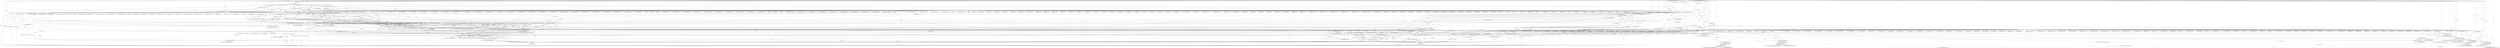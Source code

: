 digraph "FUN1" {  
"9" [label = <(METHOD,FUN1)<SUB>1</SUB>> ]
"679" [label = <(METHOD_RETURN,VAR1)<SUB>1</SUB>> ]
"10" [label = <(PARAM,const VAR1 *VAR2)<SUB>1</SUB>> ]
"11" [label = <(PARAM,const size_t VAR3)<SUB>1</SUB>> ]
"12" [label = <(PARAM,const size_t VAR4)<SUB>2</SUB>> ]
"13" [label = <(PARAM,const MagickBooleanType VAR5)<SUB>2</SUB>> ]
"14" [label = <(PARAM,VAR6 *VAR7)<SUB>2</SUB>> ]
"19" [label = <(assert,assert(VAR2 != (const VAR1 *) NULL))<SUB>14</SUB>> ]
"25" [label = <(assert,assert(VAR2-&gt;VAR12 == VAR13))<SUB>15</SUB>> ]
"47" [label = <(assert,assert(VAR7 != (VAR6 *) NULL))<SUB>18</SUB>> ]
"53" [label = <(assert,assert(VAR7-&gt;VAR12 == VAR13))<SUB>19</SUB>> ]
"87" [label = <(&lt;operator&gt;.assignment,VAR8=(VAR1 *) FUN5(sizeof(*VAR8)))<SUB>26</SUB>> ]
"105" [label = <(&lt;operator&gt;.cast,(void) FUN7(VAR8,0,sizeof(*VAR8)))<SUB>29</SUB>> ]
"113" [label = <(&lt;operator&gt;.assignment,VAR8-&gt;VAR12=VAR13)<SUB>30</SUB>> ]
"118" [label = <(&lt;operator&gt;.assignment,VAR8-&gt;VAR20=VAR2-&gt;VAR20)<SUB>31</SUB>> ]
"125" [label = <(&lt;operator&gt;.assignment,VAR8-&gt;VAR21=VAR2-&gt;VAR21)<SUB>32</SUB>> ]
"132" [label = <(&lt;operator&gt;.assignment,VAR8-&gt;VAR22=VAR2-&gt;VAR22)<SUB>33</SUB>> ]
"139" [label = <(&lt;operator&gt;.assignment,VAR8-&gt;VAR23=VAR2-&gt;VAR23)<SUB>34</SUB>> ]
"146" [label = <(&lt;operator&gt;.assignment,VAR8-&gt;VAR24=VAR2-&gt;VAR24)<SUB>35</SUB>> ]
"153" [label = <(&lt;operator&gt;.assignment,VAR8-&gt;VAR25=VAR2-&gt;VAR25)<SUB>36</SUB>> ]
"160" [label = <(&lt;operator&gt;.assignment,VAR8-&gt;VAR26=VAR2-&gt;VAR26)<SUB>37</SUB>> ]
"167" [label = <(&lt;operator&gt;.assignment,VAR8-&gt;VAR27=VAR2-&gt;VAR27)<SUB>38</SUB>> ]
"174" [label = <(&lt;operator&gt;.assignment,VAR8-&gt;VAR3=VAR2-&gt;VAR3)<SUB>39</SUB>> ]
"181" [label = <(&lt;operator&gt;.assignment,VAR8-&gt;VAR4=VAR2-&gt;VAR4)<SUB>40</SUB>> ]
"188" [label = <(&lt;operator&gt;.assignment,VAR8-&gt;VAR28=VAR2-&gt;VAR28)<SUB>41</SUB>> ]
"259" [label = <(&lt;operator&gt;.assignment,VAR8-&gt;VAR32=FUN10(VAR2-&gt;VAR32))<SUB>63</SUB>> ]
"267" [label = <(&lt;operator&gt;.cast,(void) FUN11(VAR8,VAR2))<SUB>64</SUB>> ]
"272" [label = <(&lt;operator&gt;.cast,(void) FUN12(VAR8,VAR2))<SUB>65</SUB>> ]
"277" [label = <(&lt;operator&gt;.cast,(void) FUN13(VAR8,VAR2))<SUB>66</SUB>> ]
"282" [label = <(FUN14,FUN14(&amp;VAR8-&gt;VAR33))<SUB>67</SUB>> ]
"298" [label = <(&lt;operator&gt;.assignment,VAR8-&gt;VAR35=VAR2-&gt;VAR35)<SUB>70</SUB>> ]
"305" [label = <(&lt;operator&gt;.assignment,VAR8-&gt;VAR36=VAR2-&gt;VAR36)<SUB>71</SUB>> ]
"312" [label = <(&lt;operator&gt;.assignment,VAR8-&gt;VAR37=VAR2-&gt;VAR37)<SUB>72</SUB>> ]
"319" [label = <(&lt;operator&gt;.assignment,VAR8-&gt;VAR38=VAR2-&gt;VAR38)<SUB>73</SUB>> ]
"326" [label = <(&lt;operator&gt;.assignment,VAR8-&gt;VAR39=FUN16(VAR2-&gt;VAR39))<SUB>74</SUB>> ]
"334" [label = <(&lt;operator&gt;.cast,(void) FUN17(VAR8-&gt;VAR40,VAR2-&gt;VAR40,
    VAR41))<SUB>75</SUB>> ]
"344" [label = <(&lt;operator&gt;.cast,(void) FUN17(VAR8-&gt;VAR42,VAR2-&gt;VAR42,VAR41))<SUB>77</SUB>> ]
"354" [label = <(&lt;operator&gt;.cast,(void) FUN17(VAR8-&gt;VAR17,VAR2-&gt;VAR17,
    VAR41))<SUB>78</SUB>> ]
"364" [label = <(&lt;operator&gt;.assignment,VAR8-&gt;VAR43=VAR2-&gt;VAR43)<SUB>80</SUB>> ]
"371" [label = <(&lt;operator&gt;.assignment,VAR8-&gt;VAR44=VAR2-&gt;VAR44)<SUB>81</SUB>> ]
"378" [label = <(&lt;operator&gt;.assignment,VAR8-&gt;VAR45=1)<SUB>82</SUB>> ]
"383" [label = <(&lt;operator&gt;.assignment,VAR8-&gt;VAR46=VAR2-&gt;VAR46)<SUB>83</SUB>> ]
"390" [label = <(&lt;operator&gt;.assignment,VAR8-&gt;VAR47=VAR2-&gt;VAR47)<SUB>84</SUB>> ]
"397" [label = <(&lt;operator&gt;.assignment,VAR8-&gt;VAR48=FUN18())<SUB>85</SUB>> ]
"435" [label = <(&lt;operator&gt;.assignment,VAR8-&gt;VAR51=VAR2-&gt;VAR51)<SUB>94</SUB>> ]
"442" [label = <(&lt;operator&gt;.assignment,VAR8-&gt;VAR14=FUN21())<SUB>95</SUB>> ]
"447" [label = <(&lt;operator&gt;.assignment,VAR8-&gt;VAR52=FUN22())<SUB>96</SUB>> ]
"509" [label = <(&lt;operator&gt;.assignment,VAR9=1.0)<SUB>106</SUB>> ]
"530" [label = <(&lt;operator&gt;.assignment,VAR8-&gt;VAR56.VAR57=(VAR10) FUN25(VAR9*VAR2-&gt;VAR5...)<SUB>109</SUB>> ]
"548" [label = <(&lt;operator&gt;.assignment,VAR8-&gt;VAR56.VAR58=(VAR59) FUN26(VAR9*VAR2-&gt;VAR5...)<SUB>110</SUB>> ]
"566" [label = <(&lt;operator&gt;.assignment,VAR8-&gt;VAR60.VAR58=(VAR59) FUN26(VAR9*VAR2-&gt;VAR6...)<SUB>111</SUB>> ]
"584" [label = <(&lt;operator&gt;.assignment,VAR9=1.0)<SUB>112</SUB>> ]
"605" [label = <(&lt;operator&gt;.assignment,VAR8-&gt;VAR56.VAR61=(VAR10) FUN25(VAR9*VAR2-&gt;VAR5...)<SUB>115</SUB>> ]
"623" [label = <(&lt;operator&gt;.assignment,VAR8-&gt;VAR56.VAR62=(VAR59) FUN26(VAR9*VAR2-&gt;VAR5...)<SUB>116</SUB>> ]
"641" [label = <(&lt;operator&gt;.assignment,VAR8-&gt;VAR60.VAR62=(VAR59) FUN26(VAR9*VAR2-&gt;VAR6...)<SUB>117</SUB>> ]
"659" [label = <(&lt;operator&gt;.assignment,VAR8-&gt;VAR3=VAR3)<SUB>118</SUB>> ]
"664" [label = <(&lt;operator&gt;.assignment,VAR8-&gt;VAR4=VAR4)<SUB>119</SUB>> ]
"669" [label = <(&lt;operator&gt;.assignment,VAR8-&gt;VAR55=FUN27(VAR2-&gt;VAR55))<SUB>120</SUB>> ]
"677" [label = <(RETURN,return(VAR8);,return(VAR8);)<SUB>121</SUB>> ]
"32" [label = <(&lt;operator&gt;.notEquals,VAR2-&gt;VAR14 != VAR15)<SUB>16</SUB>> ]
"60" [label = <(&lt;operator&gt;.logicalOr,(VAR2-&gt;VAR3 == 0) || (VAR2-&gt;VAR4 == 0))<SUB>20</SUB>> ]
"96" [label = <(&lt;operator&gt;.equals,VAR8 == (VAR1 *) NULL)<SUB>27</SUB>> ]
"196" [label = <(&lt;operator&gt;.notEquals,VAR2-&gt;VAR29 != (VAR30 *) NULL)<SUB>42</SUB>> ]
"288" [label = <(&lt;operator&gt;.notEquals,VAR2-&gt;VAR34 != (void *) NULL)<SUB>68</SUB>> ]
"403" [label = <(&lt;operator&gt;.equals,VAR5 == VAR15)<SUB>86</SUB>> ]
"453" [label = <(&lt;operator&gt;.logicalOr,(VAR3 == 0) || (VAR4 == 0))<SUB>97</SUB>> ]
"513" [label = <(&lt;operator&gt;.notEquals,VAR2-&gt;VAR3 != 0)<SUB>107</SUB>> ]
"588" [label = <(&lt;operator&gt;.notEquals,VAR2-&gt;VAR4 != 0)<SUB>113</SUB>> ]
"678" [label = <(IDENTIFIER,VAR8,return(VAR8);)<SUB>121</SUB>> ]
"20" [label = <(&lt;operator&gt;.notEquals,VAR2 != (const VAR1 *) NULL)<SUB>14</SUB>> ]
"26" [label = <(&lt;operator&gt;.equals,VAR2-&gt;VAR12 == VAR13)<SUB>15</SUB>> ]
"38" [label = <(&lt;operator&gt;.cast,(void) FUN2(VAR16,FUN3(),&quot;&quot;,VAR2-&gt;VAR17))<SUB>17</SUB>> ]
"48" [label = <(&lt;operator&gt;.notEquals,VAR7 != (VAR6 *) NULL)<SUB>18</SUB>> ]
"54" [label = <(&lt;operator&gt;.equals,VAR7-&gt;VAR12 == VAR13)<SUB>19</SUB>> ]
"72" [label = <(&lt;operator&gt;.cast,(void) FUN4(VAR7,FUN3(),VAR18,
        &quot;&quot;,&quot;&quot;,VA...)<SUB>22</SUB>> ]
"83" [label = <(RETURN,return((VAR1 *) NULL);,return((VAR1 *) NULL);)<SUB>24</SUB>> ]
"102" [label = <(FUN6,FUN6(VAR19,&quot;&quot;))<SUB>28</SUB>> ]
"107" [label = <(FUN7,FUN7(VAR8,0,sizeof(*VAR8)))<SUB>29</SUB>> ]
"204" [label = <(&lt;operator&gt;.assignment,VAR8-&gt;VAR31=VAR2-&gt;VAR31)<SUB>45</SUB>> ]
"211" [label = <(&lt;operator&gt;.assignment,VAR11=(VAR10) VAR2-&gt;VAR31)<SUB>46</SUB>> ]
"218" [label = <(&lt;operator&gt;.assignment,VAR8-&gt;VAR29=(VAR30 *) FUN8(VAR11,
         size...)<SUB>47</SUB>> ]
"243" [label = <(&lt;operator&gt;.cast,(void) FUN9(VAR8-&gt;VAR29,VAR2-&gt;VAR29,VAR11*
    ...)<SUB>60</SUB>> ]
"263" [label = <(FUN10,FUN10(VAR2-&gt;VAR32))<SUB>63</SUB>> ]
"269" [label = <(FUN11,FUN11(VAR8,VAR2))<SUB>64</SUB>> ]
"274" [label = <(FUN12,FUN12(VAR8,VAR2))<SUB>65</SUB>> ]
"279" [label = <(FUN13,FUN13(VAR8,VAR2))<SUB>66</SUB>> ]
"296" [label = <(FUN15,FUN15(VAR8))<SUB>69</SUB>> ]
"330" [label = <(FUN16,FUN16(VAR2-&gt;VAR39))<SUB>74</SUB>> ]
"336" [label = <(FUN17,FUN17(VAR8-&gt;VAR40,VAR2-&gt;VAR40,
    VAR41))<SUB>75</SUB>> ]
"346" [label = <(FUN17,FUN17(VAR8-&gt;VAR42,VAR2-&gt;VAR42,VAR41))<SUB>77</SUB>> ]
"356" [label = <(FUN17,FUN17(VAR8-&gt;VAR17,VAR2-&gt;VAR17,
    VAR41))<SUB>78</SUB>> ]
"407" [label = <(&lt;operator&gt;.assignment,VAR8-&gt;VAR49=FUN19(VAR2-&gt;VAR49))<SUB>87</SUB>> ]
"499" [label = <(&lt;operator&gt;.assignment,VAR8-&gt;VAR55=FUN24(VAR2-&gt;VAR55))<SUB>103</SUB>> ]
"507" [label = <(RETURN,return(VAR8);,return(VAR8);)<SUB>104</SUB>> ]
"519" [label = <(&lt;operator&gt;.assignment,VAR9=(double) VAR3/(double) VAR2-&gt;VAR3)<SUB>108</SUB>> ]
"536" [label = <(&lt;operator&gt;.cast,(VAR10) FUN25(VAR9*VAR2-&gt;VAR56.VAR57+0.5))<SUB>109</SUB>> ]
"554" [label = <(&lt;operator&gt;.cast,(VAR59) FUN26(VAR9*VAR2-&gt;VAR56.VAR58-0.5))<SUB>110</SUB>> ]
"572" [label = <(&lt;operator&gt;.cast,(VAR59) FUN26(VAR9*VAR2-&gt;VAR60.VAR58-0.5))<SUB>111</SUB>> ]
"594" [label = <(&lt;operator&gt;.assignment,VAR9=(double) VAR4/(double) VAR2-&gt;VAR4)<SUB>114</SUB>> ]
"611" [label = <(&lt;operator&gt;.cast,(VAR10) FUN25(VAR9*VAR2-&gt;VAR56.VAR61+0.5))<SUB>115</SUB>> ]
"629" [label = <(&lt;operator&gt;.cast,(VAR59) FUN26(VAR9*VAR2-&gt;VAR56.VAR62-0.5))<SUB>116</SUB>> ]
"647" [label = <(&lt;operator&gt;.cast,(VAR59) FUN26(VAR9*VAR2-&gt;VAR60.VAR62-0.5))<SUB>117</SUB>> ]
"673" [label = <(FUN27,FUN27(VAR2-&gt;VAR55))<SUB>120</SUB>> ]
"22" [label = <(&lt;operator&gt;.cast,(const VAR1 *) NULL)<SUB>14</SUB>> ]
"50" [label = <(&lt;operator&gt;.cast,(VAR6 *) NULL)<SUB>18</SUB>> ]
"61" [label = <(&lt;operator&gt;.equals,VAR2-&gt;VAR3 == 0)<SUB>20</SUB>> ]
"66" [label = <(&lt;operator&gt;.equals,VAR2-&gt;VAR4 == 0)<SUB>20</SUB>> ]
"84" [label = <(&lt;operator&gt;.cast,(VAR1 *) NULL)<SUB>24</SUB>> ]
"98" [label = <(&lt;operator&gt;.cast,(VAR1 *) NULL)<SUB>27</SUB>> ]
"200" [label = <(&lt;operator&gt;.cast,(VAR30 *) NULL)<SUB>42</SUB>> ]
"232" [label = <(&lt;operator&gt;.equals,VAR8-&gt;VAR29 == (VAR30 *) NULL)<SUB>49</SUB>> ]
"292" [label = <(&lt;operator&gt;.cast,(void *) NULL)<SUB>68</SUB>> ]
"417" [label = <(&lt;operator&gt;.assignment,VAR8-&gt;VAR46=FUN18())<SUB>90</SUB>> ]
"422" [label = <(&lt;operator&gt;.assignment,VAR8-&gt;VAR47=FUN18())<SUB>91</SUB>> ]
"427" [label = <(&lt;operator&gt;.assignment,VAR8-&gt;VAR49=FUN20((VAR50 *) NULL))<SUB>92</SUB>> ]
"454" [label = <(&lt;operator&gt;.equals,VAR3 == 0)<SUB>97</SUB>> ]
"457" [label = <(&lt;operator&gt;.equals,VAR4 == 0)<SUB>97</SUB>> ]
"462" [label = <(&lt;operator&gt;.notEquals,VAR2-&gt;VAR53 != (char *) NULL)<SUB>99</SUB>> ]
"481" [label = <(&lt;operator&gt;.notEquals,VAR2-&gt;VAR54 != (char *) NULL)<SUB>101</SUB>> ]
"508" [label = <(IDENTIFIER,VAR8,return(VAR8);)<SUB>104</SUB>> ]
"538" [label = <(FUN25,FUN25(VAR9*VAR2-&gt;VAR56.VAR57+0.5))<SUB>109</SUB>> ]
"556" [label = <(FUN26,FUN26(VAR9*VAR2-&gt;VAR56.VAR58-0.5))<SUB>110</SUB>> ]
"574" [label = <(FUN26,FUN26(VAR9*VAR2-&gt;VAR60.VAR58-0.5))<SUB>111</SUB>> ]
"613" [label = <(FUN25,FUN25(VAR9*VAR2-&gt;VAR56.VAR61+0.5))<SUB>115</SUB>> ]
"631" [label = <(FUN26,FUN26(VAR9*VAR2-&gt;VAR56.VAR62-0.5))<SUB>116</SUB>> ]
"649" [label = <(FUN26,FUN26(VAR9*VAR2-&gt;VAR60.VAR62-0.5))<SUB>117</SUB>> ]
"40" [label = <(FUN2,FUN2(VAR16,FUN3(),&quot;&quot;,VAR2-&gt;VAR17))<SUB>17</SUB>> ]
"74" [label = <(FUN4,FUN4(VAR7,FUN3(),VAR18,
        &quot;&quot;,&quot;&quot;,VAR2-&gt;VAR17))<SUB>22</SUB>> ]
"213" [label = <(&lt;operator&gt;.cast,(VAR10) VAR2-&gt;VAR31)<SUB>46</SUB>> ]
"222" [label = <(&lt;operator&gt;.cast,(VAR30 *) FUN8(VAR11,
         sizeof(*VAR8-&gt;VA...)<SUB>47</SUB>> ]
"240" [label = <(FUN6,FUN6(VAR19,&quot;&quot;))<SUB>51</SUB>> ]
"245" [label = <(FUN9,FUN9(VAR8-&gt;VAR29,VAR2-&gt;VAR29,VAR11*
         si...)<SUB>60</SUB>> ]
"411" [label = <(FUN19,FUN19(VAR2-&gt;VAR49))<SUB>87</SUB>> ]
"470" [label = <(&lt;operator&gt;.cast,(void) FUN23(&amp;VAR8-&gt;VAR53,VAR2-&gt;VAR53))<SUB>100</SUB>> ]
"489" [label = <(&lt;operator&gt;.cast,(void) FUN23(&amp;VAR8-&gt;VAR54,VAR2-&gt;VAR54))<SUB>102</SUB>> ]
"503" [label = <(FUN24,FUN24(VAR2-&gt;VAR55))<SUB>103</SUB>> ]
"521" [label = <(&lt;operator&gt;.division,(double) VAR3/(double) VAR2-&gt;VAR3)<SUB>108</SUB>> ]
"539" [label = <(&lt;operator&gt;.addition,VAR9*VAR2-&gt;VAR56.VAR57+0.5)<SUB>109</SUB>> ]
"557" [label = <(&lt;operator&gt;.subtraction,VAR9*VAR2-&gt;VAR56.VAR58-0.5)<SUB>110</SUB>> ]
"575" [label = <(&lt;operator&gt;.subtraction,VAR9*VAR2-&gt;VAR60.VAR58-0.5)<SUB>111</SUB>> ]
"596" [label = <(&lt;operator&gt;.division,(double) VAR4/(double) VAR2-&gt;VAR4)<SUB>114</SUB>> ]
"614" [label = <(&lt;operator&gt;.addition,VAR9*VAR2-&gt;VAR56.VAR61+0.5)<SUB>115</SUB>> ]
"632" [label = <(&lt;operator&gt;.subtraction,VAR9*VAR2-&gt;VAR56.VAR62-0.5)<SUB>116</SUB>> ]
"650" [label = <(&lt;operator&gt;.subtraction,VAR9*VAR2-&gt;VAR60.VAR62-0.5)<SUB>117</SUB>> ]
"224" [label = <(FUN8,FUN8(VAR11,
         sizeof(*VAR8-&gt;VAR29)))<SUB>47</SUB>> ]
"236" [label = <(&lt;operator&gt;.cast,(VAR30 *) NULL)<SUB>49</SUB>> ]
"252" [label = <(&lt;operator&gt;.multiplication,VAR11*
         sizeof(*VAR8-&gt;VAR29))<SUB>60</SUB>> ]
"431" [label = <(FUN20,FUN20((VAR50 *) NULL))<SUB>92</SUB>> ]
"466" [label = <(&lt;operator&gt;.cast,(char *) NULL)<SUB>99</SUB>> ]
"485" [label = <(&lt;operator&gt;.cast,(char *) NULL)<SUB>101</SUB>> ]
"522" [label = <(&lt;operator&gt;.cast,(double) VAR3)<SUB>108</SUB>> ]
"525" [label = <(&lt;operator&gt;.cast,(double) VAR2-&gt;VAR3)<SUB>108</SUB>> ]
"540" [label = <(&lt;operator&gt;.multiplication,VAR9*VAR2-&gt;VAR56.VAR57)<SUB>109</SUB>> ]
"558" [label = <(&lt;operator&gt;.multiplication,VAR9*VAR2-&gt;VAR56.VAR58)<SUB>110</SUB>> ]
"576" [label = <(&lt;operator&gt;.multiplication,VAR9*VAR2-&gt;VAR60.VAR58)<SUB>111</SUB>> ]
"597" [label = <(&lt;operator&gt;.cast,(double) VAR4)<SUB>114</SUB>> ]
"600" [label = <(&lt;operator&gt;.cast,(double) VAR2-&gt;VAR4)<SUB>114</SUB>> ]
"615" [label = <(&lt;operator&gt;.multiplication,VAR9*VAR2-&gt;VAR56.VAR61)<SUB>115</SUB>> ]
"633" [label = <(&lt;operator&gt;.multiplication,VAR9*VAR2-&gt;VAR56.VAR62)<SUB>116</SUB>> ]
"651" [label = <(&lt;operator&gt;.multiplication,VAR9*VAR2-&gt;VAR60.VAR62)<SUB>117</SUB>> ]
"432" [label = <(&lt;operator&gt;.cast,(VAR50 *) NULL)<SUB>92</SUB>> ]
"472" [label = <(FUN23,FUN23(&amp;VAR8-&gt;VAR53,VAR2-&gt;VAR53))<SUB>100</SUB>> ]
"491" [label = <(FUN23,FUN23(&amp;VAR8-&gt;VAR54,VAR2-&gt;VAR54))<SUB>102</SUB>> ]
"89" [label = <(&lt;operator&gt;.cast,(VAR1 *) FUN5(sizeof(*VAR8)))<SUB>26</SUB>> ]
"106" [label = <(UNKNOWN,void,void)<SUB>29</SUB>> ]
"114" [label = <(&lt;operator&gt;.indirectFieldAccess,VAR8-&gt;VAR12)<SUB>30</SUB>> ]
"119" [label = <(&lt;operator&gt;.indirectFieldAccess,VAR8-&gt;VAR20)<SUB>31</SUB>> ]
"122" [label = <(&lt;operator&gt;.indirectFieldAccess,VAR2-&gt;VAR20)<SUB>31</SUB>> ]
"126" [label = <(&lt;operator&gt;.indirectFieldAccess,VAR8-&gt;VAR21)<SUB>32</SUB>> ]
"129" [label = <(&lt;operator&gt;.indirectFieldAccess,VAR2-&gt;VAR21)<SUB>32</SUB>> ]
"133" [label = <(&lt;operator&gt;.indirectFieldAccess,VAR8-&gt;VAR22)<SUB>33</SUB>> ]
"136" [label = <(&lt;operator&gt;.indirectFieldAccess,VAR2-&gt;VAR22)<SUB>33</SUB>> ]
"140" [label = <(&lt;operator&gt;.indirectFieldAccess,VAR8-&gt;VAR23)<SUB>34</SUB>> ]
"143" [label = <(&lt;operator&gt;.indirectFieldAccess,VAR2-&gt;VAR23)<SUB>34</SUB>> ]
"147" [label = <(&lt;operator&gt;.indirectFieldAccess,VAR8-&gt;VAR24)<SUB>35</SUB>> ]
"150" [label = <(&lt;operator&gt;.indirectFieldAccess,VAR2-&gt;VAR24)<SUB>35</SUB>> ]
"154" [label = <(&lt;operator&gt;.indirectFieldAccess,VAR8-&gt;VAR25)<SUB>36</SUB>> ]
"157" [label = <(&lt;operator&gt;.indirectFieldAccess,VAR2-&gt;VAR25)<SUB>36</SUB>> ]
"161" [label = <(&lt;operator&gt;.indirectFieldAccess,VAR8-&gt;VAR26)<SUB>37</SUB>> ]
"164" [label = <(&lt;operator&gt;.indirectFieldAccess,VAR2-&gt;VAR26)<SUB>37</SUB>> ]
"168" [label = <(&lt;operator&gt;.indirectFieldAccess,VAR8-&gt;VAR27)<SUB>38</SUB>> ]
"171" [label = <(&lt;operator&gt;.indirectFieldAccess,VAR2-&gt;VAR27)<SUB>38</SUB>> ]
"175" [label = <(&lt;operator&gt;.indirectFieldAccess,VAR8-&gt;VAR3)<SUB>39</SUB>> ]
"178" [label = <(&lt;operator&gt;.indirectFieldAccess,VAR2-&gt;VAR3)<SUB>39</SUB>> ]
"182" [label = <(&lt;operator&gt;.indirectFieldAccess,VAR8-&gt;VAR4)<SUB>40</SUB>> ]
"185" [label = <(&lt;operator&gt;.indirectFieldAccess,VAR2-&gt;VAR4)<SUB>40</SUB>> ]
"189" [label = <(&lt;operator&gt;.indirectFieldAccess,VAR8-&gt;VAR28)<SUB>41</SUB>> ]
"192" [label = <(&lt;operator&gt;.indirectFieldAccess,VAR2-&gt;VAR28)<SUB>41</SUB>> ]
"260" [label = <(&lt;operator&gt;.indirectFieldAccess,VAR8-&gt;VAR32)<SUB>63</SUB>> ]
"268" [label = <(UNKNOWN,void,void)<SUB>64</SUB>> ]
"273" [label = <(UNKNOWN,void,void)<SUB>65</SUB>> ]
"278" [label = <(UNKNOWN,void,void)<SUB>66</SUB>> ]
"283" [label = <(&lt;operator&gt;.addressOf,&amp;VAR8-&gt;VAR33)<SUB>67</SUB>> ]
"299" [label = <(&lt;operator&gt;.indirectFieldAccess,VAR8-&gt;VAR35)<SUB>70</SUB>> ]
"302" [label = <(&lt;operator&gt;.indirectFieldAccess,VAR2-&gt;VAR35)<SUB>70</SUB>> ]
"306" [label = <(&lt;operator&gt;.indirectFieldAccess,VAR8-&gt;VAR36)<SUB>71</SUB>> ]
"309" [label = <(&lt;operator&gt;.indirectFieldAccess,VAR2-&gt;VAR36)<SUB>71</SUB>> ]
"313" [label = <(&lt;operator&gt;.indirectFieldAccess,VAR8-&gt;VAR37)<SUB>72</SUB>> ]
"316" [label = <(&lt;operator&gt;.indirectFieldAccess,VAR2-&gt;VAR37)<SUB>72</SUB>> ]
"320" [label = <(&lt;operator&gt;.indirectFieldAccess,VAR8-&gt;VAR38)<SUB>73</SUB>> ]
"323" [label = <(&lt;operator&gt;.indirectFieldAccess,VAR2-&gt;VAR38)<SUB>73</SUB>> ]
"327" [label = <(&lt;operator&gt;.indirectFieldAccess,VAR8-&gt;VAR39)<SUB>74</SUB>> ]
"335" [label = <(UNKNOWN,void,void)<SUB>75</SUB>> ]
"345" [label = <(UNKNOWN,void,void)<SUB>77</SUB>> ]
"355" [label = <(UNKNOWN,void,void)<SUB>78</SUB>> ]
"365" [label = <(&lt;operator&gt;.indirectFieldAccess,VAR8-&gt;VAR43)<SUB>80</SUB>> ]
"368" [label = <(&lt;operator&gt;.indirectFieldAccess,VAR2-&gt;VAR43)<SUB>80</SUB>> ]
"372" [label = <(&lt;operator&gt;.indirectFieldAccess,VAR8-&gt;VAR44)<SUB>81</SUB>> ]
"375" [label = <(&lt;operator&gt;.indirectFieldAccess,VAR2-&gt;VAR44)<SUB>81</SUB>> ]
"379" [label = <(&lt;operator&gt;.indirectFieldAccess,VAR8-&gt;VAR45)<SUB>82</SUB>> ]
"384" [label = <(&lt;operator&gt;.indirectFieldAccess,VAR8-&gt;VAR46)<SUB>83</SUB>> ]
"387" [label = <(&lt;operator&gt;.indirectFieldAccess,VAR2-&gt;VAR46)<SUB>83</SUB>> ]
"391" [label = <(&lt;operator&gt;.indirectFieldAccess,VAR8-&gt;VAR47)<SUB>84</SUB>> ]
"394" [label = <(&lt;operator&gt;.indirectFieldAccess,VAR2-&gt;VAR47)<SUB>84</SUB>> ]
"398" [label = <(&lt;operator&gt;.indirectFieldAccess,VAR8-&gt;VAR48)<SUB>85</SUB>> ]
"401" [label = <(FUN18,FUN18())<SUB>85</SUB>> ]
"436" [label = <(&lt;operator&gt;.indirectFieldAccess,VAR8-&gt;VAR51)<SUB>94</SUB>> ]
"439" [label = <(&lt;operator&gt;.indirectFieldAccess,VAR2-&gt;VAR51)<SUB>94</SUB>> ]
"443" [label = <(&lt;operator&gt;.indirectFieldAccess,VAR8-&gt;VAR14)<SUB>95</SUB>> ]
"446" [label = <(FUN21,FUN21())<SUB>95</SUB>> ]
"448" [label = <(&lt;operator&gt;.indirectFieldAccess,VAR8-&gt;VAR52)<SUB>96</SUB>> ]
"451" [label = <(FUN22,FUN22())<SUB>96</SUB>> ]
"531" [label = <(&lt;operator&gt;.fieldAccess,VAR8-&gt;VAR56.VAR57)<SUB>109</SUB>> ]
"549" [label = <(&lt;operator&gt;.fieldAccess,VAR8-&gt;VAR56.VAR58)<SUB>110</SUB>> ]
"567" [label = <(&lt;operator&gt;.fieldAccess,VAR8-&gt;VAR60.VAR58)<SUB>111</SUB>> ]
"606" [label = <(&lt;operator&gt;.fieldAccess,VAR8-&gt;VAR56.VAR61)<SUB>115</SUB>> ]
"624" [label = <(&lt;operator&gt;.fieldAccess,VAR8-&gt;VAR56.VAR62)<SUB>116</SUB>> ]
"642" [label = <(&lt;operator&gt;.fieldAccess,VAR8-&gt;VAR60.VAR62)<SUB>117</SUB>> ]
"660" [label = <(&lt;operator&gt;.indirectFieldAccess,VAR8-&gt;VAR3)<SUB>118</SUB>> ]
"665" [label = <(&lt;operator&gt;.indirectFieldAccess,VAR8-&gt;VAR4)<SUB>119</SUB>> ]
"670" [label = <(&lt;operator&gt;.indirectFieldAccess,VAR8-&gt;VAR55)<SUB>120</SUB>> ]
"90" [label = <(UNKNOWN,VAR1 *,VAR1 *)<SUB>26</SUB>> ]
"91" [label = <(FUN5,FUN5(sizeof(*VAR8)))<SUB>26</SUB>> ]
"110" [label = <(&lt;operator&gt;.sizeOf,sizeof(*VAR8))<SUB>29</SUB>> ]
"116" [label = <(FIELD_IDENTIFIER,VAR12,VAR12)<SUB>30</SUB>> ]
"121" [label = <(FIELD_IDENTIFIER,VAR20,VAR20)<SUB>31</SUB>> ]
"124" [label = <(FIELD_IDENTIFIER,VAR20,VAR20)<SUB>31</SUB>> ]
"128" [label = <(FIELD_IDENTIFIER,VAR21,VAR21)<SUB>32</SUB>> ]
"131" [label = <(FIELD_IDENTIFIER,VAR21,VAR21)<SUB>32</SUB>> ]
"135" [label = <(FIELD_IDENTIFIER,VAR22,VAR22)<SUB>33</SUB>> ]
"138" [label = <(FIELD_IDENTIFIER,VAR22,VAR22)<SUB>33</SUB>> ]
"142" [label = <(FIELD_IDENTIFIER,VAR23,VAR23)<SUB>34</SUB>> ]
"145" [label = <(FIELD_IDENTIFIER,VAR23,VAR23)<SUB>34</SUB>> ]
"149" [label = <(FIELD_IDENTIFIER,VAR24,VAR24)<SUB>35</SUB>> ]
"152" [label = <(FIELD_IDENTIFIER,VAR24,VAR24)<SUB>35</SUB>> ]
"156" [label = <(FIELD_IDENTIFIER,VAR25,VAR25)<SUB>36</SUB>> ]
"159" [label = <(FIELD_IDENTIFIER,VAR25,VAR25)<SUB>36</SUB>> ]
"163" [label = <(FIELD_IDENTIFIER,VAR26,VAR26)<SUB>37</SUB>> ]
"166" [label = <(FIELD_IDENTIFIER,VAR26,VAR26)<SUB>37</SUB>> ]
"170" [label = <(FIELD_IDENTIFIER,VAR27,VAR27)<SUB>38</SUB>> ]
"173" [label = <(FIELD_IDENTIFIER,VAR27,VAR27)<SUB>38</SUB>> ]
"177" [label = <(FIELD_IDENTIFIER,VAR3,VAR3)<SUB>39</SUB>> ]
"180" [label = <(FIELD_IDENTIFIER,VAR3,VAR3)<SUB>39</SUB>> ]
"184" [label = <(FIELD_IDENTIFIER,VAR4,VAR4)<SUB>40</SUB>> ]
"187" [label = <(FIELD_IDENTIFIER,VAR4,VAR4)<SUB>40</SUB>> ]
"191" [label = <(FIELD_IDENTIFIER,VAR28,VAR28)<SUB>41</SUB>> ]
"194" [label = <(FIELD_IDENTIFIER,VAR28,VAR28)<SUB>41</SUB>> ]
"197" [label = <(&lt;operator&gt;.indirectFieldAccess,VAR2-&gt;VAR29)<SUB>42</SUB>> ]
"262" [label = <(FIELD_IDENTIFIER,VAR32,VAR32)<SUB>63</SUB>> ]
"264" [label = <(&lt;operator&gt;.indirectFieldAccess,VAR2-&gt;VAR32)<SUB>63</SUB>> ]
"284" [label = <(&lt;operator&gt;.indirectFieldAccess,VAR8-&gt;VAR33)<SUB>67</SUB>> ]
"289" [label = <(&lt;operator&gt;.indirectFieldAccess,VAR2-&gt;VAR34)<SUB>68</SUB>> ]
"301" [label = <(FIELD_IDENTIFIER,VAR35,VAR35)<SUB>70</SUB>> ]
"304" [label = <(FIELD_IDENTIFIER,VAR35,VAR35)<SUB>70</SUB>> ]
"308" [label = <(FIELD_IDENTIFIER,VAR36,VAR36)<SUB>71</SUB>> ]
"311" [label = <(FIELD_IDENTIFIER,VAR36,VAR36)<SUB>71</SUB>> ]
"315" [label = <(FIELD_IDENTIFIER,VAR37,VAR37)<SUB>72</SUB>> ]
"318" [label = <(FIELD_IDENTIFIER,VAR37,VAR37)<SUB>72</SUB>> ]
"322" [label = <(FIELD_IDENTIFIER,VAR38,VAR38)<SUB>73</SUB>> ]
"325" [label = <(FIELD_IDENTIFIER,VAR38,VAR38)<SUB>73</SUB>> ]
"329" [label = <(FIELD_IDENTIFIER,VAR39,VAR39)<SUB>74</SUB>> ]
"331" [label = <(&lt;operator&gt;.indirectFieldAccess,VAR2-&gt;VAR39)<SUB>74</SUB>> ]
"337" [label = <(&lt;operator&gt;.indirectFieldAccess,VAR8-&gt;VAR40)<SUB>75</SUB>> ]
"340" [label = <(&lt;operator&gt;.indirectFieldAccess,VAR2-&gt;VAR40)<SUB>75</SUB>> ]
"347" [label = <(&lt;operator&gt;.indirectFieldAccess,VAR8-&gt;VAR42)<SUB>77</SUB>> ]
"350" [label = <(&lt;operator&gt;.indirectFieldAccess,VAR2-&gt;VAR42)<SUB>77</SUB>> ]
"357" [label = <(&lt;operator&gt;.indirectFieldAccess,VAR8-&gt;VAR17)<SUB>78</SUB>> ]
"360" [label = <(&lt;operator&gt;.indirectFieldAccess,VAR2-&gt;VAR17)<SUB>78</SUB>> ]
"367" [label = <(FIELD_IDENTIFIER,VAR43,VAR43)<SUB>80</SUB>> ]
"370" [label = <(FIELD_IDENTIFIER,VAR43,VAR43)<SUB>80</SUB>> ]
"374" [label = <(FIELD_IDENTIFIER,VAR44,VAR44)<SUB>81</SUB>> ]
"377" [label = <(FIELD_IDENTIFIER,VAR44,VAR44)<SUB>81</SUB>> ]
"381" [label = <(FIELD_IDENTIFIER,VAR45,VAR45)<SUB>82</SUB>> ]
"386" [label = <(FIELD_IDENTIFIER,VAR46,VAR46)<SUB>83</SUB>> ]
"389" [label = <(FIELD_IDENTIFIER,VAR46,VAR46)<SUB>83</SUB>> ]
"393" [label = <(FIELD_IDENTIFIER,VAR47,VAR47)<SUB>84</SUB>> ]
"396" [label = <(FIELD_IDENTIFIER,VAR47,VAR47)<SUB>84</SUB>> ]
"400" [label = <(FIELD_IDENTIFIER,VAR48,VAR48)<SUB>85</SUB>> ]
"438" [label = <(FIELD_IDENTIFIER,VAR51,VAR51)<SUB>94</SUB>> ]
"441" [label = <(FIELD_IDENTIFIER,VAR51,VAR51)<SUB>94</SUB>> ]
"445" [label = <(FIELD_IDENTIFIER,VAR14,VAR14)<SUB>95</SUB>> ]
"450" [label = <(FIELD_IDENTIFIER,VAR52,VAR52)<SUB>96</SUB>> ]
"514" [label = <(&lt;operator&gt;.indirectFieldAccess,VAR2-&gt;VAR3)<SUB>107</SUB>> ]
"532" [label = <(&lt;operator&gt;.indirectFieldAccess,VAR8-&gt;VAR56)<SUB>109</SUB>> ]
"535" [label = <(FIELD_IDENTIFIER,VAR57,VAR57)<SUB>109</SUB>> ]
"537" [label = <(UNKNOWN,VAR10,VAR10)<SUB>109</SUB>> ]
"550" [label = <(&lt;operator&gt;.indirectFieldAccess,VAR8-&gt;VAR56)<SUB>110</SUB>> ]
"553" [label = <(FIELD_IDENTIFIER,VAR58,VAR58)<SUB>110</SUB>> ]
"555" [label = <(UNKNOWN,VAR59,VAR59)<SUB>110</SUB>> ]
"568" [label = <(&lt;operator&gt;.indirectFieldAccess,VAR8-&gt;VAR60)<SUB>111</SUB>> ]
"571" [label = <(FIELD_IDENTIFIER,VAR58,VAR58)<SUB>111</SUB>> ]
"573" [label = <(UNKNOWN,VAR59,VAR59)<SUB>111</SUB>> ]
"589" [label = <(&lt;operator&gt;.indirectFieldAccess,VAR2-&gt;VAR4)<SUB>113</SUB>> ]
"607" [label = <(&lt;operator&gt;.indirectFieldAccess,VAR8-&gt;VAR56)<SUB>115</SUB>> ]
"610" [label = <(FIELD_IDENTIFIER,VAR61,VAR61)<SUB>115</SUB>> ]
"612" [label = <(UNKNOWN,VAR10,VAR10)<SUB>115</SUB>> ]
"625" [label = <(&lt;operator&gt;.indirectFieldAccess,VAR8-&gt;VAR56)<SUB>116</SUB>> ]
"628" [label = <(FIELD_IDENTIFIER,VAR62,VAR62)<SUB>116</SUB>> ]
"630" [label = <(UNKNOWN,VAR59,VAR59)<SUB>116</SUB>> ]
"643" [label = <(&lt;operator&gt;.indirectFieldAccess,VAR8-&gt;VAR60)<SUB>117</SUB>> ]
"646" [label = <(FIELD_IDENTIFIER,VAR62,VAR62)<SUB>117</SUB>> ]
"648" [label = <(UNKNOWN,VAR59,VAR59)<SUB>117</SUB>> ]
"662" [label = <(FIELD_IDENTIFIER,VAR3,VAR3)<SUB>118</SUB>> ]
"667" [label = <(FIELD_IDENTIFIER,VAR4,VAR4)<SUB>119</SUB>> ]
"672" [label = <(FIELD_IDENTIFIER,VAR55,VAR55)<SUB>120</SUB>> ]
"674" [label = <(&lt;operator&gt;.indirectFieldAccess,VAR2-&gt;VAR55)<SUB>120</SUB>> ]
"39" [label = <(UNKNOWN,void,void)<SUB>17</SUB>> ]
"67" [label = <(&lt;operator&gt;.indirectFieldAccess,VAR2-&gt;VAR4)<SUB>20</SUB>> ]
"73" [label = <(UNKNOWN,void,void)<SUB>22</SUB>> ]
"92" [label = <(&lt;operator&gt;.sizeOf,sizeof(*VAR8))<SUB>26</SUB>> ]
"99" [label = <(UNKNOWN,VAR1 *,VAR1 *)<SUB>27</SUB>> ]
"111" [label = <(&lt;operator&gt;.indirection,*VAR8)<SUB>29</SUB>> ]
"199" [label = <(FIELD_IDENTIFIER,VAR29,VAR29)<SUB>42</SUB>> ]
"201" [label = <(UNKNOWN,VAR30 *,VAR30 *)<SUB>42</SUB>> ]
"205" [label = <(&lt;operator&gt;.indirectFieldAccess,VAR8-&gt;VAR31)<SUB>45</SUB>> ]
"208" [label = <(&lt;operator&gt;.indirectFieldAccess,VAR2-&gt;VAR31)<SUB>45</SUB>> ]
"219" [label = <(&lt;operator&gt;.indirectFieldAccess,VAR8-&gt;VAR29)<SUB>47</SUB>> ]
"244" [label = <(UNKNOWN,void,void)<SUB>60</SUB>> ]
"266" [label = <(FIELD_IDENTIFIER,VAR32,VAR32)<SUB>63</SUB>> ]
"286" [label = <(FIELD_IDENTIFIER,VAR33,VAR33)<SUB>67</SUB>> ]
"291" [label = <(FIELD_IDENTIFIER,VAR34,VAR34)<SUB>68</SUB>> ]
"293" [label = <(UNKNOWN,void *,void *)<SUB>68</SUB>> ]
"333" [label = <(FIELD_IDENTIFIER,VAR39,VAR39)<SUB>74</SUB>> ]
"339" [label = <(FIELD_IDENTIFIER,VAR40,VAR40)<SUB>75</SUB>> ]
"342" [label = <(FIELD_IDENTIFIER,VAR40,VAR40)<SUB>75</SUB>> ]
"349" [label = <(FIELD_IDENTIFIER,VAR42,VAR42)<SUB>77</SUB>> ]
"352" [label = <(FIELD_IDENTIFIER,VAR42,VAR42)<SUB>77</SUB>> ]
"359" [label = <(FIELD_IDENTIFIER,VAR17,VAR17)<SUB>78</SUB>> ]
"362" [label = <(FIELD_IDENTIFIER,VAR17,VAR17)<SUB>78</SUB>> ]
"408" [label = <(&lt;operator&gt;.indirectFieldAccess,VAR8-&gt;VAR49)<SUB>87</SUB>> ]
"500" [label = <(&lt;operator&gt;.indirectFieldAccess,VAR8-&gt;VAR55)<SUB>103</SUB>> ]
"516" [label = <(FIELD_IDENTIFIER,VAR3,VAR3)<SUB>107</SUB>> ]
"534" [label = <(FIELD_IDENTIFIER,VAR56,VAR56)<SUB>109</SUB>> ]
"552" [label = <(FIELD_IDENTIFIER,VAR56,VAR56)<SUB>110</SUB>> ]
"570" [label = <(FIELD_IDENTIFIER,VAR60,VAR60)<SUB>111</SUB>> ]
"591" [label = <(FIELD_IDENTIFIER,VAR4,VAR4)<SUB>113</SUB>> ]
"609" [label = <(FIELD_IDENTIFIER,VAR56,VAR56)<SUB>115</SUB>> ]
"627" [label = <(FIELD_IDENTIFIER,VAR56,VAR56)<SUB>116</SUB>> ]
"645" [label = <(FIELD_IDENTIFIER,VAR60,VAR60)<SUB>117</SUB>> ]
"676" [label = <(FIELD_IDENTIFIER,VAR55,VAR55)<SUB>120</SUB>> ]
"42" [label = <(FUN3,FUN3())<SUB>17</SUB>> ]
"44" [label = <(&lt;operator&gt;.indirectFieldAccess,VAR2-&gt;VAR17)<SUB>17</SUB>> ]
"69" [label = <(FIELD_IDENTIFIER,VAR4,VAR4)<SUB>20</SUB>> ]
"76" [label = <(FUN3,FUN3())<SUB>22</SUB>> ]
"80" [label = <(&lt;operator&gt;.indirectFieldAccess,VAR2-&gt;VAR17)<SUB>23</SUB>> ]
"85" [label = <(UNKNOWN,VAR1 *,VAR1 *)<SUB>24</SUB>> ]
"93" [label = <(&lt;operator&gt;.indirection,*VAR8)<SUB>26</SUB>> ]
"207" [label = <(FIELD_IDENTIFIER,VAR31,VAR31)<SUB>45</SUB>> ]
"210" [label = <(FIELD_IDENTIFIER,VAR31,VAR31)<SUB>45</SUB>> ]
"214" [label = <(UNKNOWN,VAR10,VAR10)<SUB>46</SUB>> ]
"215" [label = <(&lt;operator&gt;.indirectFieldAccess,VAR2-&gt;VAR31)<SUB>46</SUB>> ]
"221" [label = <(FIELD_IDENTIFIER,VAR29,VAR29)<SUB>47</SUB>> ]
"223" [label = <(UNKNOWN,VAR30 *,VAR30 *)<SUB>47</SUB>> ]
"233" [label = <(&lt;operator&gt;.indirectFieldAccess,VAR8-&gt;VAR29)<SUB>49</SUB>> ]
"246" [label = <(&lt;operator&gt;.indirectFieldAccess,VAR8-&gt;VAR29)<SUB>60</SUB>> ]
"249" [label = <(&lt;operator&gt;.indirectFieldAccess,VAR2-&gt;VAR29)<SUB>60</SUB>> ]
"410" [label = <(FIELD_IDENTIFIER,VAR49,VAR49)<SUB>87</SUB>> ]
"412" [label = <(&lt;operator&gt;.indirectFieldAccess,VAR2-&gt;VAR49)<SUB>87</SUB>> ]
"418" [label = <(&lt;operator&gt;.indirectFieldAccess,VAR8-&gt;VAR46)<SUB>90</SUB>> ]
"421" [label = <(FUN18,FUN18())<SUB>90</SUB>> ]
"423" [label = <(&lt;operator&gt;.indirectFieldAccess,VAR8-&gt;VAR47)<SUB>91</SUB>> ]
"426" [label = <(FUN18,FUN18())<SUB>91</SUB>> ]
"428" [label = <(&lt;operator&gt;.indirectFieldAccess,VAR8-&gt;VAR49)<SUB>92</SUB>> ]
"463" [label = <(&lt;operator&gt;.indirectFieldAccess,VAR2-&gt;VAR53)<SUB>99</SUB>> ]
"482" [label = <(&lt;operator&gt;.indirectFieldAccess,VAR2-&gt;VAR54)<SUB>101</SUB>> ]
"502" [label = <(FIELD_IDENTIFIER,VAR55,VAR55)<SUB>103</SUB>> ]
"504" [label = <(&lt;operator&gt;.indirectFieldAccess,VAR2-&gt;VAR55)<SUB>103</SUB>> ]
"46" [label = <(FIELD_IDENTIFIER,VAR17,VAR17)<SUB>17</SUB>> ]
"82" [label = <(FIELD_IDENTIFIER,VAR17,VAR17)<SUB>23</SUB>> ]
"217" [label = <(FIELD_IDENTIFIER,VAR31,VAR31)<SUB>46</SUB>> ]
"226" [label = <(&lt;operator&gt;.sizeOf,sizeof(*VAR8-&gt;VAR29))<SUB>48</SUB>> ]
"235" [label = <(FIELD_IDENTIFIER,VAR29,VAR29)<SUB>49</SUB>> ]
"237" [label = <(UNKNOWN,VAR30 *,VAR30 *)<SUB>49</SUB>> ]
"248" [label = <(FIELD_IDENTIFIER,VAR29,VAR29)<SUB>60</SUB>> ]
"251" [label = <(FIELD_IDENTIFIER,VAR29,VAR29)<SUB>60</SUB>> ]
"254" [label = <(&lt;operator&gt;.sizeOf,sizeof(*VAR8-&gt;VAR29))<SUB>61</SUB>> ]
"414" [label = <(FIELD_IDENTIFIER,VAR49,VAR49)<SUB>87</SUB>> ]
"420" [label = <(FIELD_IDENTIFIER,VAR46,VAR46)<SUB>90</SUB>> ]
"425" [label = <(FIELD_IDENTIFIER,VAR47,VAR47)<SUB>91</SUB>> ]
"430" [label = <(FIELD_IDENTIFIER,VAR49,VAR49)<SUB>92</SUB>> ]
"465" [label = <(FIELD_IDENTIFIER,VAR53,VAR53)<SUB>99</SUB>> ]
"467" [label = <(UNKNOWN,char *,char *)<SUB>99</SUB>> ]
"471" [label = <(UNKNOWN,void,void)<SUB>100</SUB>> ]
"484" [label = <(FIELD_IDENTIFIER,VAR54,VAR54)<SUB>101</SUB>> ]
"486" [label = <(UNKNOWN,char *,char *)<SUB>101</SUB>> ]
"490" [label = <(UNKNOWN,void,void)<SUB>102</SUB>> ]
"506" [label = <(FIELD_IDENTIFIER,VAR55,VAR55)<SUB>103</SUB>> ]
"523" [label = <(UNKNOWN,double,double)<SUB>108</SUB>> ]
"526" [label = <(UNKNOWN,double,double)<SUB>108</SUB>> ]
"527" [label = <(&lt;operator&gt;.indirectFieldAccess,VAR2-&gt;VAR3)<SUB>108</SUB>> ]
"542" [label = <(&lt;operator&gt;.fieldAccess,VAR2-&gt;VAR56.VAR57)<SUB>109</SUB>> ]
"560" [label = <(&lt;operator&gt;.fieldAccess,VAR2-&gt;VAR56.VAR58)<SUB>110</SUB>> ]
"578" [label = <(&lt;operator&gt;.fieldAccess,VAR2-&gt;VAR60.VAR58)<SUB>111</SUB>> ]
"598" [label = <(UNKNOWN,double,double)<SUB>114</SUB>> ]
"601" [label = <(UNKNOWN,double,double)<SUB>114</SUB>> ]
"602" [label = <(&lt;operator&gt;.indirectFieldAccess,VAR2-&gt;VAR4)<SUB>114</SUB>> ]
"617" [label = <(&lt;operator&gt;.fieldAccess,VAR2-&gt;VAR56.VAR61)<SUB>115</SUB>> ]
"635" [label = <(&lt;operator&gt;.fieldAccess,VAR2-&gt;VAR56.VAR62)<SUB>116</SUB>> ]
"653" [label = <(&lt;operator&gt;.fieldAccess,VAR2-&gt;VAR60.VAR62)<SUB>117</SUB>> ]
"227" [label = <(&lt;operator&gt;.indirection,*VAR8-&gt;VAR29)<SUB>48</SUB>> ]
"255" [label = <(&lt;operator&gt;.indirection,*VAR8-&gt;VAR29)<SUB>61</SUB>> ]
"433" [label = <(UNKNOWN,VAR50 *,VAR50 *)<SUB>92</SUB>> ]
"473" [label = <(&lt;operator&gt;.addressOf,&amp;VAR8-&gt;VAR53)<SUB>100</SUB>> ]
"477" [label = <(&lt;operator&gt;.indirectFieldAccess,VAR2-&gt;VAR53)<SUB>100</SUB>> ]
"492" [label = <(&lt;operator&gt;.addressOf,&amp;VAR8-&gt;VAR54)<SUB>102</SUB>> ]
"496" [label = <(&lt;operator&gt;.indirectFieldAccess,VAR2-&gt;VAR54)<SUB>102</SUB>> ]
"529" [label = <(FIELD_IDENTIFIER,VAR3,VAR3)<SUB>108</SUB>> ]
"543" [label = <(&lt;operator&gt;.indirectFieldAccess,VAR2-&gt;VAR56)<SUB>109</SUB>> ]
"546" [label = <(FIELD_IDENTIFIER,VAR57,VAR57)<SUB>109</SUB>> ]
"561" [label = <(&lt;operator&gt;.indirectFieldAccess,VAR2-&gt;VAR56)<SUB>110</SUB>> ]
"564" [label = <(FIELD_IDENTIFIER,VAR58,VAR58)<SUB>110</SUB>> ]
"579" [label = <(&lt;operator&gt;.indirectFieldAccess,VAR2-&gt;VAR60)<SUB>111</SUB>> ]
"582" [label = <(FIELD_IDENTIFIER,VAR58,VAR58)<SUB>111</SUB>> ]
"604" [label = <(FIELD_IDENTIFIER,VAR4,VAR4)<SUB>114</SUB>> ]
"618" [label = <(&lt;operator&gt;.indirectFieldAccess,VAR2-&gt;VAR56)<SUB>115</SUB>> ]
"621" [label = <(FIELD_IDENTIFIER,VAR61,VAR61)<SUB>115</SUB>> ]
"636" [label = <(&lt;operator&gt;.indirectFieldAccess,VAR2-&gt;VAR56)<SUB>116</SUB>> ]
"639" [label = <(FIELD_IDENTIFIER,VAR62,VAR62)<SUB>116</SUB>> ]
"654" [label = <(&lt;operator&gt;.indirectFieldAccess,VAR2-&gt;VAR60)<SUB>117</SUB>> ]
"657" [label = <(FIELD_IDENTIFIER,VAR62,VAR62)<SUB>117</SUB>> ]
"228" [label = <(&lt;operator&gt;.indirectFieldAccess,VAR8-&gt;VAR29)<SUB>48</SUB>> ]
"256" [label = <(&lt;operator&gt;.indirectFieldAccess,VAR8-&gt;VAR29)<SUB>61</SUB>> ]
"474" [label = <(&lt;operator&gt;.indirectFieldAccess,VAR8-&gt;VAR53)<SUB>100</SUB>> ]
"479" [label = <(FIELD_IDENTIFIER,VAR53,VAR53)<SUB>100</SUB>> ]
"493" [label = <(&lt;operator&gt;.indirectFieldAccess,VAR8-&gt;VAR54)<SUB>102</SUB>> ]
"498" [label = <(FIELD_IDENTIFIER,VAR54,VAR54)<SUB>102</SUB>> ]
"545" [label = <(FIELD_IDENTIFIER,VAR56,VAR56)<SUB>109</SUB>> ]
"563" [label = <(FIELD_IDENTIFIER,VAR56,VAR56)<SUB>110</SUB>> ]
"581" [label = <(FIELD_IDENTIFIER,VAR60,VAR60)<SUB>111</SUB>> ]
"620" [label = <(FIELD_IDENTIFIER,VAR56,VAR56)<SUB>115</SUB>> ]
"638" [label = <(FIELD_IDENTIFIER,VAR56,VAR56)<SUB>116</SUB>> ]
"656" [label = <(FIELD_IDENTIFIER,VAR60,VAR60)<SUB>117</SUB>> ]
"230" [label = <(FIELD_IDENTIFIER,VAR29,VAR29)<SUB>48</SUB>> ]
"258" [label = <(FIELD_IDENTIFIER,VAR29,VAR29)<SUB>61</SUB>> ]
"476" [label = <(FIELD_IDENTIFIER,VAR53,VAR53)<SUB>100</SUB>> ]
"495" [label = <(FIELD_IDENTIFIER,VAR54,VAR54)<SUB>102</SUB>> ]
  "677" -> "679"  [ label = "DDG: &lt;RET&gt;"] 
  "83" -> "679"  [ label = "DDG: &lt;RET&gt;"] 
  "507" -> "679"  [ label = "DDG: &lt;RET&gt;"] 
  "11" -> "679"  [ label = "DDG: VAR3"] 
  "12" -> "679"  [ label = "DDG: VAR4"] 
  "13" -> "679"  [ label = "DDG: VAR5"] 
  "20" -> "679"  [ label = "DDG: VAR2"] 
  "20" -> "679"  [ label = "DDG: (const VAR1 *) NULL"] 
  "19" -> "679"  [ label = "DDG: VAR2 != (const VAR1 *) NULL"] 
  "19" -> "679"  [ label = "DDG: assert(VAR2 != (const VAR1 *) NULL)"] 
  "26" -> "679"  [ label = "DDG: VAR2-&gt;VAR12"] 
  "25" -> "679"  [ label = "DDG: VAR2-&gt;VAR12 == VAR13"] 
  "25" -> "679"  [ label = "DDG: assert(VAR2-&gt;VAR12 == VAR13)"] 
  "32" -> "679"  [ label = "DDG: VAR2-&gt;VAR14"] 
  "32" -> "679"  [ label = "DDG: VAR15"] 
  "32" -> "679"  [ label = "DDG: VAR2-&gt;VAR14 != VAR15"] 
  "38" -> "679"  [ label = "DDG: FUN2(VAR16,FUN3(),&quot;&quot;,VAR2-&gt;VAR17)"] 
  "38" -> "679"  [ label = "DDG: (void) FUN2(VAR16,FUN3(),&quot;&quot;,VAR2-&gt;VAR17)"] 
  "48" -> "679"  [ label = "DDG: (VAR6 *) NULL"] 
  "47" -> "679"  [ label = "DDG: VAR7 != (VAR6 *) NULL"] 
  "47" -> "679"  [ label = "DDG: assert(VAR7 != (VAR6 *) NULL)"] 
  "54" -> "679"  [ label = "DDG: VAR7-&gt;VAR12"] 
  "54" -> "679"  [ label = "DDG: VAR13"] 
  "53" -> "679"  [ label = "DDG: VAR7-&gt;VAR12 == VAR13"] 
  "53" -> "679"  [ label = "DDG: assert(VAR7-&gt;VAR12 == VAR13)"] 
  "61" -> "679"  [ label = "DDG: VAR2-&gt;VAR3"] 
  "60" -> "679"  [ label = "DDG: VAR2-&gt;VAR3 == 0"] 
  "66" -> "679"  [ label = "DDG: VAR2-&gt;VAR4"] 
  "60" -> "679"  [ label = "DDG: VAR2-&gt;VAR4 == 0"] 
  "60" -> "679"  [ label = "DDG: (VAR2-&gt;VAR3 == 0) || (VAR2-&gt;VAR4 == 0)"] 
  "74" -> "679"  [ label = "DDG: VAR7"] 
  "74" -> "679"  [ label = "DDG: FUN3()"] 
  "74" -> "679"  [ label = "DDG: VAR2-&gt;VAR17"] 
  "72" -> "679"  [ label = "DDG: FUN4(VAR7,FUN3(),VAR18,
        &quot;&quot;,&quot;&quot;,VAR2-&gt;VAR17)"] 
  "72" -> "679"  [ label = "DDG: (void) FUN4(VAR7,FUN3(),VAR18,
        &quot;&quot;,&quot;&quot;,VAR2-&gt;VAR17)"] 
  "84" -> "679"  [ label = "DDG: NULL"] 
  "84" -> "679"  [ label = "DDG: (VAR1 *) NULL"] 
  "74" -> "679"  [ label = "DDG: VAR18"] 
  "40" -> "679"  [ label = "DDG: VAR16"] 
  "9" -> "10"  [ label = "DDG: "] 
  "9" -> "11"  [ label = "DDG: "] 
  "9" -> "12"  [ label = "DDG: "] 
  "9" -> "13"  [ label = "DDG: "] 
  "9" -> "14"  [ label = "DDG: "] 
  "107" -> "105"  [ label = "DDG: VAR8"] 
  "107" -> "105"  [ label = "DDG: 0"] 
  "54" -> "113"  [ label = "DDG: VAR13"] 
  "9" -> "113"  [ label = "DDG: "] 
  "20" -> "118"  [ label = "DDG: VAR2"] 
  "20" -> "125"  [ label = "DDG: VAR2"] 
  "20" -> "132"  [ label = "DDG: VAR2"] 
  "20" -> "139"  [ label = "DDG: VAR2"] 
  "20" -> "146"  [ label = "DDG: VAR2"] 
  "20" -> "153"  [ label = "DDG: VAR2"] 
  "20" -> "160"  [ label = "DDG: VAR2"] 
  "20" -> "167"  [ label = "DDG: VAR2"] 
  "20" -> "174"  [ label = "DDG: VAR2"] 
  "61" -> "174"  [ label = "DDG: VAR2-&gt;VAR3"] 
  "20" -> "181"  [ label = "DDG: VAR2"] 
  "66" -> "181"  [ label = "DDG: VAR2-&gt;VAR4"] 
  "20" -> "188"  [ label = "DDG: VAR2"] 
  "263" -> "259"  [ label = "DDG: VAR2-&gt;VAR32"] 
  "269" -> "267"  [ label = "DDG: VAR8"] 
  "269" -> "267"  [ label = "DDG: VAR2"] 
  "274" -> "272"  [ label = "DDG: VAR8"] 
  "274" -> "272"  [ label = "DDG: VAR2"] 
  "279" -> "277"  [ label = "DDG: VAR8"] 
  "279" -> "277"  [ label = "DDG: VAR2"] 
  "279" -> "298"  [ label = "DDG: VAR2"] 
  "279" -> "305"  [ label = "DDG: VAR2"] 
  "279" -> "312"  [ label = "DDG: VAR2"] 
  "279" -> "319"  [ label = "DDG: VAR2"] 
  "330" -> "326"  [ label = "DDG: VAR2-&gt;VAR39"] 
  "336" -> "334"  [ label = "DDG: VAR8-&gt;VAR40"] 
  "336" -> "334"  [ label = "DDG: VAR2-&gt;VAR40"] 
  "336" -> "334"  [ label = "DDG: VAR41"] 
  "346" -> "344"  [ label = "DDG: VAR8-&gt;VAR42"] 
  "346" -> "344"  [ label = "DDG: VAR2-&gt;VAR42"] 
  "346" -> "344"  [ label = "DDG: VAR41"] 
  "356" -> "354"  [ label = "DDG: VAR8-&gt;VAR17"] 
  "356" -> "354"  [ label = "DDG: VAR2-&gt;VAR17"] 
  "356" -> "354"  [ label = "DDG: VAR41"] 
  "279" -> "364"  [ label = "DDG: VAR2"] 
  "279" -> "371"  [ label = "DDG: VAR2"] 
  "9" -> "378"  [ label = "DDG: "] 
  "279" -> "383"  [ label = "DDG: VAR2"] 
  "279" -> "390"  [ label = "DDG: VAR2"] 
  "9" -> "397"  [ label = "DDG: "] 
  "279" -> "435"  [ label = "DDG: VAR2"] 
  "9" -> "442"  [ label = "DDG: "] 
  "9" -> "447"  [ label = "DDG: "] 
  "9" -> "509"  [ label = "DDG: "] 
  "538" -> "530"  [ label = "DDG: VAR9*VAR2-&gt;VAR56.VAR57+0.5"] 
  "556" -> "548"  [ label = "DDG: VAR9*VAR2-&gt;VAR56.VAR58-0.5"] 
  "574" -> "566"  [ label = "DDG: VAR9*VAR2-&gt;VAR60.VAR58-0.5"] 
  "9" -> "584"  [ label = "DDG: "] 
  "613" -> "605"  [ label = "DDG: VAR9*VAR2-&gt;VAR56.VAR61+0.5"] 
  "631" -> "623"  [ label = "DDG: VAR9*VAR2-&gt;VAR56.VAR62-0.5"] 
  "649" -> "641"  [ label = "DDG: VAR9*VAR2-&gt;VAR60.VAR62-0.5"] 
  "454" -> "659"  [ label = "DDG: VAR3"] 
  "9" -> "659"  [ label = "DDG: "] 
  "12" -> "664"  [ label = "DDG: VAR4"] 
  "457" -> "664"  [ label = "DDG: VAR4"] 
  "9" -> "664"  [ label = "DDG: "] 
  "673" -> "669"  [ label = "DDG: VAR2-&gt;VAR55"] 
  "678" -> "677"  [ label = "DDG: VAR8"] 
  "20" -> "19"  [ label = "DDG: VAR2"] 
  "20" -> "19"  [ label = "DDG: (const VAR1 *) NULL"] 
  "26" -> "25"  [ label = "DDG: VAR2-&gt;VAR12"] 
  "26" -> "25"  [ label = "DDG: VAR13"] 
  "48" -> "47"  [ label = "DDG: VAR7"] 
  "48" -> "47"  [ label = "DDG: (VAR6 *) NULL"] 
  "54" -> "53"  [ label = "DDG: VAR7-&gt;VAR12"] 
  "54" -> "53"  [ label = "DDG: VAR13"] 
  "279" -> "282"  [ label = "DDG: VAR8"] 
  "664" -> "678"  [ label = "DDG: VAR8-&gt;VAR4"] 
  "371" -> "678"  [ label = "DDG: VAR8-&gt;VAR44"] 
  "407" -> "678"  [ label = "DDG: VAR8-&gt;VAR49"] 
  "427" -> "678"  [ label = "DDG: VAR8-&gt;VAR49"] 
  "319" -> "678"  [ label = "DDG: VAR8-&gt;VAR38"] 
  "356" -> "678"  [ label = "DDG: VAR8-&gt;VAR17"] 
  "153" -> "678"  [ label = "DDG: VAR8-&gt;VAR25"] 
  "422" -> "678"  [ label = "DDG: VAR8-&gt;VAR47"] 
  "160" -> "678"  [ label = "DDG: VAR8-&gt;VAR26"] 
  "113" -> "678"  [ label = "DDG: VAR8-&gt;VAR12"] 
  "364" -> "678"  [ label = "DDG: VAR8-&gt;VAR43"] 
  "146" -> "678"  [ label = "DDG: VAR8-&gt;VAR24"] 
  "383" -> "678"  [ label = "DDG: VAR8-&gt;VAR46"] 
  "188" -> "678"  [ label = "DDG: VAR8-&gt;VAR28"] 
  "118" -> "678"  [ label = "DDG: VAR8-&gt;VAR20"] 
  "336" -> "678"  [ label = "DDG: VAR8-&gt;VAR40"] 
  "259" -> "678"  [ label = "DDG: VAR8-&gt;VAR32"] 
  "669" -> "678"  [ label = "DDG: VAR8-&gt;VAR55"] 
  "167" -> "678"  [ label = "DDG: VAR8-&gt;VAR27"] 
  "279" -> "678"  [ label = "DDG: VAR8"] 
  "378" -> "678"  [ label = "DDG: VAR8-&gt;VAR45"] 
  "312" -> "678"  [ label = "DDG: VAR8-&gt;VAR37"] 
  "447" -> "678"  [ label = "DDG: VAR8-&gt;VAR52"] 
  "417" -> "678"  [ label = "DDG: VAR8-&gt;VAR46"] 
  "435" -> "678"  [ label = "DDG: VAR8-&gt;VAR51"] 
  "326" -> "678"  [ label = "DDG: VAR8-&gt;VAR39"] 
  "139" -> "678"  [ label = "DDG: VAR8-&gt;VAR23"] 
  "346" -> "678"  [ label = "DDG: VAR8-&gt;VAR42"] 
  "390" -> "678"  [ label = "DDG: VAR8-&gt;VAR47"] 
  "296" -> "678"  [ label = "DDG: VAR8"] 
  "204" -> "678"  [ label = "DDG: VAR8-&gt;VAR31"] 
  "305" -> "678"  [ label = "DDG: VAR8-&gt;VAR36"] 
  "442" -> "678"  [ label = "DDG: VAR8-&gt;VAR14"] 
  "245" -> "678"  [ label = "DDG: VAR8-&gt;VAR29"] 
  "125" -> "678"  [ label = "DDG: VAR8-&gt;VAR21"] 
  "132" -> "678"  [ label = "DDG: VAR8-&gt;VAR22"] 
  "298" -> "678"  [ label = "DDG: VAR8-&gt;VAR35"] 
  "397" -> "678"  [ label = "DDG: VAR8-&gt;VAR48"] 
  "659" -> "678"  [ label = "DDG: VAR8-&gt;VAR3"] 
  "9" -> "678"  [ label = "DDG: "] 
  "10" -> "20"  [ label = "DDG: VAR2"] 
  "9" -> "20"  [ label = "DDG: "] 
  "20" -> "26"  [ label = "DDG: VAR2"] 
  "9" -> "26"  [ label = "DDG: "] 
  "20" -> "32"  [ label = "DDG: VAR2"] 
  "9" -> "32"  [ label = "DDG: "] 
  "40" -> "38"  [ label = "DDG: VAR16"] 
  "40" -> "38"  [ label = "DDG: FUN3()"] 
  "40" -> "38"  [ label = "DDG: &quot;&quot;"] 
  "40" -> "38"  [ label = "DDG: VAR2-&gt;VAR17"] 
  "14" -> "48"  [ label = "DDG: VAR7"] 
  "9" -> "48"  [ label = "DDG: "] 
  "48" -> "54"  [ label = "DDG: VAR7"] 
  "26" -> "54"  [ label = "DDG: VAR13"] 
  "9" -> "54"  [ label = "DDG: "] 
  "61" -> "60"  [ label = "DDG: VAR2-&gt;VAR3"] 
  "61" -> "60"  [ label = "DDG: 0"] 
  "66" -> "60"  [ label = "DDG: VAR2-&gt;VAR4"] 
  "66" -> "60"  [ label = "DDG: 0"] 
  "74" -> "72"  [ label = "DDG: VAR18"] 
  "74" -> "72"  [ label = "DDG: &quot;&quot;"] 
  "74" -> "72"  [ label = "DDG: FUN3()"] 
  "74" -> "72"  [ label = "DDG: VAR7"] 
  "74" -> "72"  [ label = "DDG: VAR2-&gt;VAR17"] 
  "84" -> "83"  [ label = "DDG: (VAR1 *) NULL"] 
  "87" -> "96"  [ label = "DDG: VAR8"] 
  "9" -> "96"  [ label = "DDG: "] 
  "96" -> "107"  [ label = "DDG: VAR8"] 
  "9" -> "107"  [ label = "DDG: "] 
  "20" -> "196"  [ label = "DDG: VAR2"] 
  "9" -> "196"  [ label = "DDG: "] 
  "20" -> "204"  [ label = "DDG: VAR2"] 
  "20" -> "211"  [ label = "DDG: VAR2"] 
  "224" -> "218"  [ label = "DDG: VAR11"] 
  "245" -> "243"  [ label = "DDG: VAR8-&gt;VAR29"] 
  "245" -> "243"  [ label = "DDG: VAR2-&gt;VAR29"] 
  "245" -> "243"  [ label = "DDG: VAR11*
         sizeof(*VAR8-&gt;VAR29)"] 
  "20" -> "263"  [ label = "DDG: VAR2"] 
  "107" -> "269"  [ label = "DDG: VAR8"] 
  "113" -> "269"  [ label = "DDG: VAR8-&gt;VAR12"] 
  "118" -> "269"  [ label = "DDG: VAR8-&gt;VAR20"] 
  "125" -> "269"  [ label = "DDG: VAR8-&gt;VAR21"] 
  "132" -> "269"  [ label = "DDG: VAR8-&gt;VAR22"] 
  "139" -> "269"  [ label = "DDG: VAR8-&gt;VAR23"] 
  "146" -> "269"  [ label = "DDG: VAR8-&gt;VAR24"] 
  "153" -> "269"  [ label = "DDG: VAR8-&gt;VAR25"] 
  "160" -> "269"  [ label = "DDG: VAR8-&gt;VAR26"] 
  "167" -> "269"  [ label = "DDG: VAR8-&gt;VAR27"] 
  "174" -> "269"  [ label = "DDG: VAR8-&gt;VAR3"] 
  "181" -> "269"  [ label = "DDG: VAR8-&gt;VAR4"] 
  "188" -> "269"  [ label = "DDG: VAR8-&gt;VAR28"] 
  "204" -> "269"  [ label = "DDG: VAR8-&gt;VAR31"] 
  "245" -> "269"  [ label = "DDG: VAR8-&gt;VAR29"] 
  "259" -> "269"  [ label = "DDG: VAR8-&gt;VAR32"] 
  "9" -> "269"  [ label = "DDG: "] 
  "20" -> "269"  [ label = "DDG: VAR2"] 
  "26" -> "269"  [ label = "DDG: VAR2-&gt;VAR12"] 
  "32" -> "269"  [ label = "DDG: VAR2-&gt;VAR14"] 
  "40" -> "269"  [ label = "DDG: VAR2-&gt;VAR17"] 
  "196" -> "269"  [ label = "DDG: VAR2-&gt;VAR29"] 
  "245" -> "269"  [ label = "DDG: VAR2-&gt;VAR29"] 
  "263" -> "269"  [ label = "DDG: VAR2-&gt;VAR32"] 
  "61" -> "269"  [ label = "DDG: VAR2-&gt;VAR3"] 
  "66" -> "269"  [ label = "DDG: VAR2-&gt;VAR4"] 
  "113" -> "274"  [ label = "DDG: VAR8-&gt;VAR12"] 
  "118" -> "274"  [ label = "DDG: VAR8-&gt;VAR20"] 
  "125" -> "274"  [ label = "DDG: VAR8-&gt;VAR21"] 
  "132" -> "274"  [ label = "DDG: VAR8-&gt;VAR22"] 
  "139" -> "274"  [ label = "DDG: VAR8-&gt;VAR23"] 
  "146" -> "274"  [ label = "DDG: VAR8-&gt;VAR24"] 
  "153" -> "274"  [ label = "DDG: VAR8-&gt;VAR25"] 
  "160" -> "274"  [ label = "DDG: VAR8-&gt;VAR26"] 
  "167" -> "274"  [ label = "DDG: VAR8-&gt;VAR27"] 
  "174" -> "274"  [ label = "DDG: VAR8-&gt;VAR3"] 
  "181" -> "274"  [ label = "DDG: VAR8-&gt;VAR4"] 
  "188" -> "274"  [ label = "DDG: VAR8-&gt;VAR28"] 
  "204" -> "274"  [ label = "DDG: VAR8-&gt;VAR31"] 
  "245" -> "274"  [ label = "DDG: VAR8-&gt;VAR29"] 
  "259" -> "274"  [ label = "DDG: VAR8-&gt;VAR32"] 
  "269" -> "274"  [ label = "DDG: VAR8"] 
  "9" -> "274"  [ label = "DDG: "] 
  "26" -> "274"  [ label = "DDG: VAR2-&gt;VAR12"] 
  "32" -> "274"  [ label = "DDG: VAR2-&gt;VAR14"] 
  "40" -> "274"  [ label = "DDG: VAR2-&gt;VAR17"] 
  "196" -> "274"  [ label = "DDG: VAR2-&gt;VAR29"] 
  "245" -> "274"  [ label = "DDG: VAR2-&gt;VAR29"] 
  "263" -> "274"  [ label = "DDG: VAR2-&gt;VAR32"] 
  "269" -> "274"  [ label = "DDG: VAR2"] 
  "20" -> "274"  [ label = "DDG: VAR2"] 
  "61" -> "274"  [ label = "DDG: VAR2-&gt;VAR3"] 
  "66" -> "274"  [ label = "DDG: VAR2-&gt;VAR4"] 
  "113" -> "279"  [ label = "DDG: VAR8-&gt;VAR12"] 
  "118" -> "279"  [ label = "DDG: VAR8-&gt;VAR20"] 
  "125" -> "279"  [ label = "DDG: VAR8-&gt;VAR21"] 
  "132" -> "279"  [ label = "DDG: VAR8-&gt;VAR22"] 
  "139" -> "279"  [ label = "DDG: VAR8-&gt;VAR23"] 
  "146" -> "279"  [ label = "DDG: VAR8-&gt;VAR24"] 
  "153" -> "279"  [ label = "DDG: VAR8-&gt;VAR25"] 
  "160" -> "279"  [ label = "DDG: VAR8-&gt;VAR26"] 
  "167" -> "279"  [ label = "DDG: VAR8-&gt;VAR27"] 
  "174" -> "279"  [ label = "DDG: VAR8-&gt;VAR3"] 
  "181" -> "279"  [ label = "DDG: VAR8-&gt;VAR4"] 
  "188" -> "279"  [ label = "DDG: VAR8-&gt;VAR28"] 
  "204" -> "279"  [ label = "DDG: VAR8-&gt;VAR31"] 
  "245" -> "279"  [ label = "DDG: VAR8-&gt;VAR29"] 
  "259" -> "279"  [ label = "DDG: VAR8-&gt;VAR32"] 
  "274" -> "279"  [ label = "DDG: VAR8"] 
  "9" -> "279"  [ label = "DDG: "] 
  "26" -> "279"  [ label = "DDG: VAR2-&gt;VAR12"] 
  "32" -> "279"  [ label = "DDG: VAR2-&gt;VAR14"] 
  "40" -> "279"  [ label = "DDG: VAR2-&gt;VAR17"] 
  "196" -> "279"  [ label = "DDG: VAR2-&gt;VAR29"] 
  "245" -> "279"  [ label = "DDG: VAR2-&gt;VAR29"] 
  "263" -> "279"  [ label = "DDG: VAR2-&gt;VAR32"] 
  "274" -> "279"  [ label = "DDG: VAR2"] 
  "20" -> "279"  [ label = "DDG: VAR2"] 
  "61" -> "279"  [ label = "DDG: VAR2-&gt;VAR3"] 
  "66" -> "279"  [ label = "DDG: VAR2-&gt;VAR4"] 
  "279" -> "288"  [ label = "DDG: VAR2"] 
  "9" -> "288"  [ label = "DDG: "] 
  "279" -> "330"  [ label = "DDG: VAR2"] 
  "279" -> "336"  [ label = "DDG: VAR8"] 
  "296" -> "336"  [ label = "DDG: VAR8"] 
  "279" -> "336"  [ label = "DDG: VAR2"] 
  "9" -> "336"  [ label = "DDG: "] 
  "279" -> "346"  [ label = "DDG: VAR8"] 
  "296" -> "346"  [ label = "DDG: VAR8"] 
  "279" -> "346"  [ label = "DDG: VAR2"] 
  "336" -> "346"  [ label = "DDG: VAR41"] 
  "9" -> "346"  [ label = "DDG: "] 
  "279" -> "356"  [ label = "DDG: VAR8"] 
  "296" -> "356"  [ label = "DDG: VAR8"] 
  "40" -> "356"  [ label = "DDG: VAR2-&gt;VAR17"] 
  "279" -> "356"  [ label = "DDG: VAR2"] 
  "346" -> "356"  [ label = "DDG: VAR41"] 
  "9" -> "356"  [ label = "DDG: "] 
  "13" -> "403"  [ label = "DDG: VAR5"] 
  "9" -> "403"  [ label = "DDG: "] 
  "32" -> "403"  [ label = "DDG: VAR15"] 
  "411" -> "407"  [ label = "DDG: VAR2-&gt;VAR49"] 
  "454" -> "453"  [ label = "DDG: VAR3"] 
  "454" -> "453"  [ label = "DDG: 0"] 
  "457" -> "453"  [ label = "DDG: VAR4"] 
  "457" -> "453"  [ label = "DDG: 0"] 
  "503" -> "499"  [ label = "DDG: VAR2-&gt;VAR55"] 
  "508" -> "507"  [ label = "DDG: VAR8"] 
  "279" -> "513"  [ label = "DDG: VAR2"] 
  "20" -> "513"  [ label = "DDG: VAR2"] 
  "61" -> "513"  [ label = "DDG: VAR2-&gt;VAR3"] 
  "9" -> "513"  [ label = "DDG: "] 
  "521" -> "519"  [ label = "DDG: (double) VAR3"] 
  "521" -> "519"  [ label = "DDG: (double) VAR2-&gt;VAR3"] 
  "538" -> "536"  [ label = "DDG: VAR9*VAR2-&gt;VAR56.VAR57+0.5"] 
  "556" -> "554"  [ label = "DDG: VAR9*VAR2-&gt;VAR56.VAR58-0.5"] 
  "574" -> "572"  [ label = "DDG: VAR9*VAR2-&gt;VAR60.VAR58-0.5"] 
  "279" -> "588"  [ label = "DDG: VAR2"] 
  "20" -> "588"  [ label = "DDG: VAR2"] 
  "66" -> "588"  [ label = "DDG: VAR2-&gt;VAR4"] 
  "9" -> "588"  [ label = "DDG: "] 
  "596" -> "594"  [ label = "DDG: (double) VAR4"] 
  "596" -> "594"  [ label = "DDG: (double) VAR2-&gt;VAR4"] 
  "613" -> "611"  [ label = "DDG: VAR9*VAR2-&gt;VAR56.VAR61+0.5"] 
  "631" -> "629"  [ label = "DDG: VAR9*VAR2-&gt;VAR56.VAR62-0.5"] 
  "649" -> "647"  [ label = "DDG: VAR9*VAR2-&gt;VAR60.VAR62-0.5"] 
  "279" -> "673"  [ label = "DDG: VAR2"] 
  "9" -> "22"  [ label = "DDG: "] 
  "9" -> "50"  [ label = "DDG: "] 
  "20" -> "61"  [ label = "DDG: VAR2"] 
  "9" -> "61"  [ label = "DDG: "] 
  "20" -> "66"  [ label = "DDG: VAR2"] 
  "9" -> "66"  [ label = "DDG: "] 
  "9" -> "84"  [ label = "DDG: "] 
  "9" -> "98"  [ label = "DDG: "] 
  "9" -> "102"  [ label = "DDG: "] 
  "9" -> "200"  [ label = "DDG: "] 
  "9" -> "292"  [ label = "DDG: "] 
  "113" -> "296"  [ label = "DDG: VAR8-&gt;VAR12"] 
  "118" -> "296"  [ label = "DDG: VAR8-&gt;VAR20"] 
  "125" -> "296"  [ label = "DDG: VAR8-&gt;VAR21"] 
  "132" -> "296"  [ label = "DDG: VAR8-&gt;VAR22"] 
  "139" -> "296"  [ label = "DDG: VAR8-&gt;VAR23"] 
  "146" -> "296"  [ label = "DDG: VAR8-&gt;VAR24"] 
  "153" -> "296"  [ label = "DDG: VAR8-&gt;VAR25"] 
  "160" -> "296"  [ label = "DDG: VAR8-&gt;VAR26"] 
  "167" -> "296"  [ label = "DDG: VAR8-&gt;VAR27"] 
  "174" -> "296"  [ label = "DDG: VAR8-&gt;VAR3"] 
  "181" -> "296"  [ label = "DDG: VAR8-&gt;VAR4"] 
  "188" -> "296"  [ label = "DDG: VAR8-&gt;VAR28"] 
  "204" -> "296"  [ label = "DDG: VAR8-&gt;VAR31"] 
  "245" -> "296"  [ label = "DDG: VAR8-&gt;VAR29"] 
  "259" -> "296"  [ label = "DDG: VAR8-&gt;VAR32"] 
  "279" -> "296"  [ label = "DDG: VAR8"] 
  "9" -> "296"  [ label = "DDG: "] 
  "9" -> "417"  [ label = "DDG: "] 
  "9" -> "422"  [ label = "DDG: "] 
  "431" -> "427"  [ label = "DDG: (VAR50 *) NULL"] 
  "11" -> "454"  [ label = "DDG: VAR3"] 
  "9" -> "454"  [ label = "DDG: "] 
  "12" -> "457"  [ label = "DDG: VAR4"] 
  "9" -> "457"  [ label = "DDG: "] 
  "371" -> "508"  [ label = "DDG: VAR8-&gt;VAR44"] 
  "407" -> "508"  [ label = "DDG: VAR8-&gt;VAR49"] 
  "427" -> "508"  [ label = "DDG: VAR8-&gt;VAR49"] 
  "319" -> "508"  [ label = "DDG: VAR8-&gt;VAR38"] 
  "356" -> "508"  [ label = "DDG: VAR8-&gt;VAR17"] 
  "153" -> "508"  [ label = "DDG: VAR8-&gt;VAR25"] 
  "422" -> "508"  [ label = "DDG: VAR8-&gt;VAR47"] 
  "160" -> "508"  [ label = "DDG: VAR8-&gt;VAR26"] 
  "113" -> "508"  [ label = "DDG: VAR8-&gt;VAR12"] 
  "364" -> "508"  [ label = "DDG: VAR8-&gt;VAR43"] 
  "181" -> "508"  [ label = "DDG: VAR8-&gt;VAR4"] 
  "146" -> "508"  [ label = "DDG: VAR8-&gt;VAR24"] 
  "383" -> "508"  [ label = "DDG: VAR8-&gt;VAR46"] 
  "188" -> "508"  [ label = "DDG: VAR8-&gt;VAR28"] 
  "118" -> "508"  [ label = "DDG: VAR8-&gt;VAR20"] 
  "336" -> "508"  [ label = "DDG: VAR8-&gt;VAR40"] 
  "259" -> "508"  [ label = "DDG: VAR8-&gt;VAR32"] 
  "167" -> "508"  [ label = "DDG: VAR8-&gt;VAR27"] 
  "279" -> "508"  [ label = "DDG: VAR8"] 
  "378" -> "508"  [ label = "DDG: VAR8-&gt;VAR45"] 
  "312" -> "508"  [ label = "DDG: VAR8-&gt;VAR37"] 
  "447" -> "508"  [ label = "DDG: VAR8-&gt;VAR52"] 
  "417" -> "508"  [ label = "DDG: VAR8-&gt;VAR46"] 
  "499" -> "508"  [ label = "DDG: VAR8-&gt;VAR55"] 
  "435" -> "508"  [ label = "DDG: VAR8-&gt;VAR51"] 
  "326" -> "508"  [ label = "DDG: VAR8-&gt;VAR39"] 
  "139" -> "508"  [ label = "DDG: VAR8-&gt;VAR23"] 
  "174" -> "508"  [ label = "DDG: VAR8-&gt;VAR3"] 
  "346" -> "508"  [ label = "DDG: VAR8-&gt;VAR42"] 
  "390" -> "508"  [ label = "DDG: VAR8-&gt;VAR47"] 
  "296" -> "508"  [ label = "DDG: VAR8"] 
  "204" -> "508"  [ label = "DDG: VAR8-&gt;VAR31"] 
  "305" -> "508"  [ label = "DDG: VAR8-&gt;VAR36"] 
  "442" -> "508"  [ label = "DDG: VAR8-&gt;VAR14"] 
  "245" -> "508"  [ label = "DDG: VAR8-&gt;VAR29"] 
  "125" -> "508"  [ label = "DDG: VAR8-&gt;VAR21"] 
  "132" -> "508"  [ label = "DDG: VAR8-&gt;VAR22"] 
  "298" -> "508"  [ label = "DDG: VAR8-&gt;VAR35"] 
  "397" -> "508"  [ label = "DDG: VAR8-&gt;VAR48"] 
  "9" -> "508"  [ label = "DDG: "] 
  "540" -> "538"  [ label = "DDG: VAR9"] 
  "540" -> "538"  [ label = "DDG: VAR2-&gt;VAR56.VAR57"] 
  "9" -> "538"  [ label = "DDG: "] 
  "557" -> "556"  [ label = "DDG: VAR9*VAR2-&gt;VAR56.VAR58"] 
  "557" -> "556"  [ label = "DDG: 0.5"] 
  "575" -> "574"  [ label = "DDG: VAR9*VAR2-&gt;VAR60.VAR58"] 
  "575" -> "574"  [ label = "DDG: 0.5"] 
  "615" -> "613"  [ label = "DDG: VAR9"] 
  "615" -> "613"  [ label = "DDG: VAR2-&gt;VAR56.VAR61"] 
  "9" -> "613"  [ label = "DDG: "] 
  "632" -> "631"  [ label = "DDG: VAR9*VAR2-&gt;VAR56.VAR62"] 
  "632" -> "631"  [ label = "DDG: 0.5"] 
  "650" -> "649"  [ label = "DDG: VAR9*VAR2-&gt;VAR60.VAR62"] 
  "650" -> "649"  [ label = "DDG: 0.5"] 
  "9" -> "40"  [ label = "DDG: "] 
  "20" -> "40"  [ label = "DDG: VAR2"] 
  "48" -> "74"  [ label = "DDG: VAR7"] 
  "54" -> "74"  [ label = "DDG: VAR7-&gt;VAR12"] 
  "9" -> "74"  [ label = "DDG: "] 
  "20" -> "74"  [ label = "DDG: VAR2"] 
  "40" -> "74"  [ label = "DDG: VAR2-&gt;VAR17"] 
  "20" -> "213"  [ label = "DDG: VAR2"] 
  "224" -> "222"  [ label = "DDG: VAR11"] 
  "107" -> "232"  [ label = "DDG: VAR8"] 
  "218" -> "232"  [ label = "DDG: VAR8-&gt;VAR29"] 
  "9" -> "232"  [ label = "DDG: "] 
  "107" -> "245"  [ label = "DDG: VAR8"] 
  "232" -> "245"  [ label = "DDG: VAR8-&gt;VAR29"] 
  "20" -> "245"  [ label = "DDG: VAR2"] 
  "196" -> "245"  [ label = "DDG: VAR2-&gt;VAR29"] 
  "252" -> "245"  [ label = "DDG: VAR11"] 
  "279" -> "411"  [ label = "DDG: VAR2"] 
  "279" -> "462"  [ label = "DDG: VAR2"] 
  "9" -> "462"  [ label = "DDG: "] 
  "472" -> "470"  [ label = "DDG: &amp;VAR8-&gt;VAR53"] 
  "472" -> "470"  [ label = "DDG: VAR2-&gt;VAR53"] 
  "279" -> "481"  [ label = "DDG: VAR2"] 
  "9" -> "481"  [ label = "DDG: "] 
  "491" -> "489"  [ label = "DDG: &amp;VAR8-&gt;VAR54"] 
  "491" -> "489"  [ label = "DDG: VAR2-&gt;VAR54"] 
  "279" -> "503"  [ label = "DDG: VAR2"] 
  "454" -> "521"  [ label = "DDG: VAR3"] 
  "9" -> "521"  [ label = "DDG: "] 
  "279" -> "521"  [ label = "DDG: VAR2"] 
  "513" -> "521"  [ label = "DDG: VAR2-&gt;VAR3"] 
  "540" -> "539"  [ label = "DDG: VAR9"] 
  "540" -> "539"  [ label = "DDG: VAR2-&gt;VAR56.VAR57"] 
  "9" -> "539"  [ label = "DDG: "] 
  "558" -> "557"  [ label = "DDG: VAR9"] 
  "558" -> "557"  [ label = "DDG: VAR2-&gt;VAR56.VAR58"] 
  "9" -> "557"  [ label = "DDG: "] 
  "576" -> "575"  [ label = "DDG: VAR9"] 
  "576" -> "575"  [ label = "DDG: VAR2-&gt;VAR60.VAR58"] 
  "9" -> "575"  [ label = "DDG: "] 
  "12" -> "596"  [ label = "DDG: VAR4"] 
  "457" -> "596"  [ label = "DDG: VAR4"] 
  "9" -> "596"  [ label = "DDG: "] 
  "279" -> "596"  [ label = "DDG: VAR2"] 
  "588" -> "596"  [ label = "DDG: VAR2-&gt;VAR4"] 
  "615" -> "614"  [ label = "DDG: VAR9"] 
  "615" -> "614"  [ label = "DDG: VAR2-&gt;VAR56.VAR61"] 
  "9" -> "614"  [ label = "DDG: "] 
  "633" -> "632"  [ label = "DDG: VAR9"] 
  "633" -> "632"  [ label = "DDG: VAR2-&gt;VAR56.VAR62"] 
  "9" -> "632"  [ label = "DDG: "] 
  "651" -> "650"  [ label = "DDG: VAR9"] 
  "651" -> "650"  [ label = "DDG: VAR2-&gt;VAR60.VAR62"] 
  "9" -> "650"  [ label = "DDG: "] 
  "211" -> "224"  [ label = "DDG: VAR11"] 
  "9" -> "224"  [ label = "DDG: "] 
  "9" -> "236"  [ label = "DDG: "] 
  "102" -> "240"  [ label = "DDG: VAR19"] 
  "9" -> "240"  [ label = "DDG: "] 
  "224" -> "252"  [ label = "DDG: VAR11"] 
  "9" -> "252"  [ label = "DDG: "] 
  "9" -> "431"  [ label = "DDG: "] 
  "9" -> "466"  [ label = "DDG: "] 
  "9" -> "485"  [ label = "DDG: "] 
  "454" -> "522"  [ label = "DDG: VAR3"] 
  "9" -> "522"  [ label = "DDG: "] 
  "279" -> "525"  [ label = "DDG: VAR2"] 
  "513" -> "525"  [ label = "DDG: VAR2-&gt;VAR3"] 
  "509" -> "540"  [ label = "DDG: VAR9"] 
  "519" -> "540"  [ label = "DDG: VAR9"] 
  "9" -> "540"  [ label = "DDG: "] 
  "540" -> "558"  [ label = "DDG: VAR9"] 
  "9" -> "558"  [ label = "DDG: "] 
  "558" -> "576"  [ label = "DDG: VAR9"] 
  "9" -> "576"  [ label = "DDG: "] 
  "12" -> "597"  [ label = "DDG: VAR4"] 
  "457" -> "597"  [ label = "DDG: VAR4"] 
  "9" -> "597"  [ label = "DDG: "] 
  "279" -> "600"  [ label = "DDG: VAR2"] 
  "588" -> "600"  [ label = "DDG: VAR2-&gt;VAR4"] 
  "584" -> "615"  [ label = "DDG: VAR9"] 
  "594" -> "615"  [ label = "DDG: VAR9"] 
  "9" -> "615"  [ label = "DDG: "] 
  "615" -> "633"  [ label = "DDG: VAR9"] 
  "9" -> "633"  [ label = "DDG: "] 
  "633" -> "651"  [ label = "DDG: VAR9"] 
  "9" -> "651"  [ label = "DDG: "] 
  "9" -> "432"  [ label = "DDG: "] 
  "279" -> "472"  [ label = "DDG: VAR8"] 
  "296" -> "472"  [ label = "DDG: VAR8"] 
  "279" -> "472"  [ label = "DDG: VAR2"] 
  "462" -> "472"  [ label = "DDG: VAR2-&gt;VAR53"] 
  "279" -> "491"  [ label = "DDG: VAR8"] 
  "296" -> "491"  [ label = "DDG: VAR8"] 
  "279" -> "491"  [ label = "DDG: VAR2"] 
  "481" -> "491"  [ label = "DDG: VAR2-&gt;VAR54"] 
  "32" -> "42"  [ label = "CDG: "] 
  "32" -> "40"  [ label = "CDG: "] 
  "32" -> "38"  [ label = "CDG: "] 
  "32" -> "39"  [ label = "CDG: "] 
  "32" -> "44"  [ label = "CDG: "] 
  "32" -> "46"  [ label = "CDG: "] 
  "60" -> "167"  [ label = "CDG: "] 
  "60" -> "136"  [ label = "CDG: "] 
  "60" -> "334"  [ label = "CDG: "] 
  "60" -> "84"  [ label = "CDG: "] 
  "60" -> "272"  [ label = "CDG: "] 
  "60" -> "292"  [ label = "CDG: "] 
  "60" -> "384"  [ label = "CDG: "] 
  "60" -> "308"  [ label = "CDG: "] 
  "60" -> "326"  [ label = "CDG: "] 
  "60" -> "322"  [ label = "CDG: "] 
  "60" -> "168"  [ label = "CDG: "] 
  "60" -> "383"  [ label = "CDG: "] 
  "60" -> "76"  [ label = "CDG: "] 
  "60" -> "129"  [ label = "CDG: "] 
  "60" -> "336"  [ label = "CDG: "] 
  "60" -> "80"  [ label = "CDG: "] 
  "60" -> "340"  [ label = "CDG: "] 
  "60" -> "152"  [ label = "CDG: "] 
  "60" -> "118"  [ label = "CDG: "] 
  "60" -> "268"  [ label = "CDG: "] 
  "60" -> "315"  [ label = "CDG: "] 
  "60" -> "362"  [ label = "CDG: "] 
  "60" -> "390"  [ label = "CDG: "] 
  "60" -> "355"  [ label = "CDG: "] 
  "60" -> "201"  [ label = "CDG: "] 
  "60" -> "368"  [ label = "CDG: "] 
  "60" -> "160"  [ label = "CDG: "] 
  "60" -> "329"  [ label = "CDG: "] 
  "60" -> "122"  [ label = "CDG: "] 
  "60" -> "72"  [ label = "CDG: "] 
  "60" -> "304"  [ label = "CDG: "] 
  "60" -> "200"  [ label = "CDG: "] 
  "60" -> "364"  [ label = "CDG: "] 
  "60" -> "311"  [ label = "CDG: "] 
  "60" -> "448"  [ label = "CDG: "] 
  "60" -> "140"  [ label = "CDG: "] 
  "60" -> "441"  [ label = "CDG: "] 
  "60" -> "372"  [ label = "CDG: "] 
  "60" -> "357"  [ label = "CDG: "] 
  "60" -> "365"  [ label = "CDG: "] 
  "60" -> "323"  [ label = "CDG: "] 
  "60" -> "305"  [ label = "CDG: "] 
  "60" -> "360"  [ label = "CDG: "] 
  "60" -> "397"  [ label = "CDG: "] 
  "60" -> "269"  [ label = "CDG: "] 
  "60" -> "316"  [ label = "CDG: "] 
  "60" -> "133"  [ label = "CDG: "] 
  "60" -> "107"  [ label = "CDG: "] 
  "60" -> "320"  [ label = "CDG: "] 
  "60" -> "73"  [ label = "CDG: "] 
  "60" -> "96"  [ label = "CDG: "] 
  "60" -> "98"  [ label = "CDG: "] 
  "60" -> "113"  [ label = "CDG: "] 
  "60" -> "282"  [ label = "CDG: "] 
  "60" -> "85"  [ label = "CDG: "] 
  "60" -> "149"  [ label = "CDG: "] 
  "60" -> "132"  [ label = "CDG: "] 
  "60" -> "273"  [ label = "CDG: "] 
  "60" -> "197"  [ label = "CDG: "] 
  "60" -> "189"  [ label = "CDG: "] 
  "60" -> "377"  [ label = "CDG: "] 
  "60" -> "153"  [ label = "CDG: "] 
  "60" -> "291"  [ label = "CDG: "] 
  "60" -> "379"  [ label = "CDG: "] 
  "60" -> "301"  [ label = "CDG: "] 
  "60" -> "87"  [ label = "CDG: "] 
  "60" -> "375"  [ label = "CDG: "] 
  "60" -> "187"  [ label = "CDG: "] 
  "60" -> "259"  [ label = "CDG: "] 
  "60" -> "400"  [ label = "CDG: "] 
  "60" -> "289"  [ label = "CDG: "] 
  "60" -> "387"  [ label = "CDG: "] 
  "60" -> "325"  [ label = "CDG: "] 
  "60" -> "318"  [ label = "CDG: "] 
  "60" -> "352"  [ label = "CDG: "] 
  "60" -> "333"  [ label = "CDG: "] 
  "60" -> "453"  [ label = "CDG: "] 
  "60" -> "327"  [ label = "CDG: "] 
  "60" -> "299"  [ label = "CDG: "] 
  "60" -> "398"  [ label = "CDG: "] 
  "60" -> "89"  [ label = "CDG: "] 
  "60" -> "142"  [ label = "CDG: "] 
  "60" -> "354"  [ label = "CDG: "] 
  "60" -> "106"  [ label = "CDG: "] 
  "60" -> "439"  [ label = "CDG: "] 
  "60" -> "345"  [ label = "CDG: "] 
  "60" -> "82"  [ label = "CDG: "] 
  "60" -> "263"  [ label = "CDG: "] 
  "60" -> "105"  [ label = "CDG: "] 
  "60" -> "451"  [ label = "CDG: "] 
  "60" -> "110"  [ label = "CDG: "] 
  "60" -> "313"  [ label = "CDG: "] 
  "60" -> "454"  [ label = "CDG: "] 
  "60" -> "391"  [ label = "CDG: "] 
  "60" -> "125"  [ label = "CDG: "] 
  "60" -> "266"  [ label = "CDG: "] 
  "60" -> "344"  [ label = "CDG: "] 
  "60" -> "188"  [ label = "CDG: "] 
  "60" -> "192"  [ label = "CDG: "] 
  "60" -> "154"  [ label = "CDG: "] 
  "60" -> "146"  [ label = "CDG: "] 
  "60" -> "128"  [ label = "CDG: "] 
  "60" -> "161"  [ label = "CDG: "] 
  "60" -> "163"  [ label = "CDG: "] 
  "60" -> "114"  [ label = "CDG: "] 
  "60" -> "196"  [ label = "CDG: "] 
  "60" -> "150"  [ label = "CDG: "] 
  "60" -> "74"  [ label = "CDG: "] 
  "60" -> "283"  [ label = "CDG: "] 
  "60" -> "262"  [ label = "CDG: "] 
  "60" -> "170"  [ label = "CDG: "] 
  "60" -> "401"  [ label = "CDG: "] 
  "60" -> "450"  [ label = "CDG: "] 
  "60" -> "435"  [ label = "CDG: "] 
  "60" -> "356"  [ label = "CDG: "] 
  "60" -> "403"  [ label = "CDG: "] 
  "60" -> "298"  [ label = "CDG: "] 
  "60" -> "264"  [ label = "CDG: "] 
  "60" -> "138"  [ label = "CDG: "] 
  "60" -> "370"  [ label = "CDG: "] 
  "60" -> "181"  [ label = "CDG: "] 
  "60" -> "93"  [ label = "CDG: "] 
  "60" -> "302"  [ label = "CDG: "] 
  "60" -> "394"  [ label = "CDG: "] 
  "60" -> "378"  [ label = "CDG: "] 
  "60" -> "396"  [ label = "CDG: "] 
  "60" -> "349"  [ label = "CDG: "] 
  "60" -> "184"  [ label = "CDG: "] 
  "60" -> "306"  [ label = "CDG: "] 
  "60" -> "288"  [ label = "CDG: "] 
  "60" -> "174"  [ label = "CDG: "] 
  "60" -> "194"  [ label = "CDG: "] 
  "60" -> "182"  [ label = "CDG: "] 
  "60" -> "389"  [ label = "CDG: "] 
  "60" -> "446"  [ label = "CDG: "] 
  "60" -> "374"  [ label = "CDG: "] 
  "60" -> "180"  [ label = "CDG: "] 
  "60" -> "346"  [ label = "CDG: "] 
  "60" -> "274"  [ label = "CDG: "] 
  "60" -> "116"  [ label = "CDG: "] 
  "60" -> "260"  [ label = "CDG: "] 
  "60" -> "442"  [ label = "CDG: "] 
  "60" -> "159"  [ label = "CDG: "] 
  "60" -> "347"  [ label = "CDG: "] 
  "60" -> "199"  [ label = "CDG: "] 
  "60" -> "278"  [ label = "CDG: "] 
  "60" -> "177"  [ label = "CDG: "] 
  "60" -> "147"  [ label = "CDG: "] 
  "60" -> "135"  [ label = "CDG: "] 
  "60" -> "447"  [ label = "CDG: "] 
  "60" -> "335"  [ label = "CDG: "] 
  "60" -> "342"  [ label = "CDG: "] 
  "60" -> "319"  [ label = "CDG: "] 
  "60" -> "145"  [ label = "CDG: "] 
  "60" -> "131"  [ label = "CDG: "] 
  "60" -> "178"  [ label = "CDG: "] 
  "60" -> "185"  [ label = "CDG: "] 
  "60" -> "279"  [ label = "CDG: "] 
  "60" -> "119"  [ label = "CDG: "] 
  "60" -> "121"  [ label = "CDG: "] 
  "60" -> "92"  [ label = "CDG: "] 
  "60" -> "337"  [ label = "CDG: "] 
  "60" -> "386"  [ label = "CDG: "] 
  "60" -> "309"  [ label = "CDG: "] 
  "60" -> "339"  [ label = "CDG: "] 
  "60" -> "91"  [ label = "CDG: "] 
  "60" -> "284"  [ label = "CDG: "] 
  "60" -> "191"  [ label = "CDG: "] 
  "60" -> "90"  [ label = "CDG: "] 
  "60" -> "443"  [ label = "CDG: "] 
  "60" -> "173"  [ label = "CDG: "] 
  "60" -> "293"  [ label = "CDG: "] 
  "60" -> "267"  [ label = "CDG: "] 
  "60" -> "164"  [ label = "CDG: "] 
  "60" -> "139"  [ label = "CDG: "] 
  "60" -> "393"  [ label = "CDG: "] 
  "60" -> "359"  [ label = "CDG: "] 
  "60" -> "286"  [ label = "CDG: "] 
  "60" -> "367"  [ label = "CDG: "] 
  "60" -> "111"  [ label = "CDG: "] 
  "60" -> "171"  [ label = "CDG: "] 
  "60" -> "277"  [ label = "CDG: "] 
  "60" -> "99"  [ label = "CDG: "] 
  "60" -> "381"  [ label = "CDG: "] 
  "60" -> "166"  [ label = "CDG: "] 
  "60" -> "330"  [ label = "CDG: "] 
  "60" -> "371"  [ label = "CDG: "] 
  "60" -> "157"  [ label = "CDG: "] 
  "60" -> "331"  [ label = "CDG: "] 
  "60" -> "143"  [ label = "CDG: "] 
  "60" -> "126"  [ label = "CDG: "] 
  "60" -> "83"  [ label = "CDG: "] 
  "60" -> "350"  [ label = "CDG: "] 
  "60" -> "312"  [ label = "CDG: "] 
  "60" -> "436"  [ label = "CDG: "] 
  "60" -> "175"  [ label = "CDG: "] 
  "60" -> "438"  [ label = "CDG: "] 
  "60" -> "156"  [ label = "CDG: "] 
  "60" -> "124"  [ label = "CDG: "] 
  "60" -> "445"  [ label = "CDG: "] 
  "96" -> "102"  [ label = "CDG: "] 
  "196" -> "243"  [ label = "CDG: "] 
  "196" -> "256"  [ label = "CDG: "] 
  "196" -> "228"  [ label = "CDG: "] 
  "196" -> "204"  [ label = "CDG: "] 
  "196" -> "208"  [ label = "CDG: "] 
  "196" -> "224"  [ label = "CDG: "] 
  "196" -> "258"  [ label = "CDG: "] 
  "196" -> "236"  [ label = "CDG: "] 
  "196" -> "237"  [ label = "CDG: "] 
  "196" -> "254"  [ label = "CDG: "] 
  "196" -> "232"  [ label = "CDG: "] 
  "196" -> "244"  [ label = "CDG: "] 
  "196" -> "223"  [ label = "CDG: "] 
  "196" -> "246"  [ label = "CDG: "] 
  "196" -> "207"  [ label = "CDG: "] 
  "196" -> "251"  [ label = "CDG: "] 
  "196" -> "211"  [ label = "CDG: "] 
  "196" -> "218"  [ label = "CDG: "] 
  "196" -> "214"  [ label = "CDG: "] 
  "196" -> "230"  [ label = "CDG: "] 
  "196" -> "215"  [ label = "CDG: "] 
  "196" -> "226"  [ label = "CDG: "] 
  "196" -> "213"  [ label = "CDG: "] 
  "196" -> "249"  [ label = "CDG: "] 
  "196" -> "217"  [ label = "CDG: "] 
  "196" -> "227"  [ label = "CDG: "] 
  "196" -> "222"  [ label = "CDG: "] 
  "196" -> "245"  [ label = "CDG: "] 
  "196" -> "255"  [ label = "CDG: "] 
  "196" -> "221"  [ label = "CDG: "] 
  "196" -> "233"  [ label = "CDG: "] 
  "196" -> "205"  [ label = "CDG: "] 
  "196" -> "252"  [ label = "CDG: "] 
  "196" -> "235"  [ label = "CDG: "] 
  "196" -> "210"  [ label = "CDG: "] 
  "196" -> "248"  [ label = "CDG: "] 
  "196" -> "219"  [ label = "CDG: "] 
  "288" -> "296"  [ label = "CDG: "] 
  "403" -> "428"  [ label = "CDG: "] 
  "403" -> "430"  [ label = "CDG: "] 
  "403" -> "418"  [ label = "CDG: "] 
  "403" -> "426"  [ label = "CDG: "] 
  "403" -> "408"  [ label = "CDG: "] 
  "403" -> "412"  [ label = "CDG: "] 
  "403" -> "425"  [ label = "CDG: "] 
  "403" -> "417"  [ label = "CDG: "] 
  "403" -> "427"  [ label = "CDG: "] 
  "403" -> "432"  [ label = "CDG: "] 
  "403" -> "407"  [ label = "CDG: "] 
  "403" -> "414"  [ label = "CDG: "] 
  "403" -> "410"  [ label = "CDG: "] 
  "403" -> "433"  [ label = "CDG: "] 
  "403" -> "411"  [ label = "CDG: "] 
  "403" -> "420"  [ label = "CDG: "] 
  "403" -> "421"  [ label = "CDG: "] 
  "403" -> "423"  [ label = "CDG: "] 
  "403" -> "422"  [ label = "CDG: "] 
  "403" -> "431"  [ label = "CDG: "] 
  "453" -> "584"  [ label = "CDG: "] 
  "453" -> "566"  [ label = "CDG: "] 
  "453" -> "486"  [ label = "CDG: "] 
  "453" -> "676"  [ label = "CDG: "] 
  "453" -> "623"  [ label = "CDG: "] 
  "453" -> "484"  [ label = "CDG: "] 
  "453" -> "648"  [ label = "CDG: "] 
  "453" -> "612"  [ label = "CDG: "] 
  "453" -> "672"  [ label = "CDG: "] 
  "453" -> "543"  [ label = "CDG: "] 
  "453" -> "509"  [ label = "CDG: "] 
  "453" -> "576"  [ label = "CDG: "] 
  "453" -> "516"  [ label = "CDG: "] 
  "453" -> "536"  [ label = "CDG: "] 
  "453" -> "552"  [ label = "CDG: "] 
  "453" -> "630"  [ label = "CDG: "] 
  "453" -> "613"  [ label = "CDG: "] 
  "453" -> "665"  [ label = "CDG: "] 
  "453" -> "673"  [ label = "CDG: "] 
  "453" -> "545"  [ label = "CDG: "] 
  "453" -> "548"  [ label = "CDG: "] 
  "453" -> "645"  [ label = "CDG: "] 
  "453" -> "563"  [ label = "CDG: "] 
  "453" -> "677"  [ label = "CDG: "] 
  "453" -> "555"  [ label = "CDG: "] 
  "453" -> "649"  [ label = "CDG: "] 
  "453" -> "575"  [ label = "CDG: "] 
  "453" -> "513"  [ label = "CDG: "] 
  "453" -> "481"  [ label = "CDG: "] 
  "453" -> "506"  [ label = "CDG: "] 
  "453" -> "615"  [ label = "CDG: "] 
  "453" -> "656"  [ label = "CDG: "] 
  "453" -> "620"  [ label = "CDG: "] 
  "453" -> "573"  [ label = "CDG: "] 
  "453" -> "556"  [ label = "CDG: "] 
  "453" -> "646"  [ label = "CDG: "] 
  "453" -> "482"  [ label = "CDG: "] 
  "453" -> "610"  [ label = "CDG: "] 
  "453" -> "627"  [ label = "CDG: "] 
  "453" -> "465"  [ label = "CDG: "] 
  "453" -> "647"  [ label = "CDG: "] 
  "453" -> "639"  [ label = "CDG: "] 
  "453" -> "670"  [ label = "CDG: "] 
  "453" -> "463"  [ label = "CDG: "] 
  "453" -> "632"  [ label = "CDG: "] 
  "453" -> "538"  [ label = "CDG: "] 
  "453" -> "642"  [ label = "CDG: "] 
  "453" -> "638"  [ label = "CDG: "] 
  "453" -> "591"  [ label = "CDG: "] 
  "453" -> "564"  [ label = "CDG: "] 
  "453" -> "514"  [ label = "CDG: "] 
  "453" -> "546"  [ label = "CDG: "] 
  "453" -> "503"  [ label = "CDG: "] 
  "453" -> "657"  [ label = "CDG: "] 
  "453" -> "550"  [ label = "CDG: "] 
  "453" -> "558"  [ label = "CDG: "] 
  "453" -> "537"  [ label = "CDG: "] 
  "453" -> "674"  [ label = "CDG: "] 
  "453" -> "614"  [ label = "CDG: "] 
  "453" -> "582"  [ label = "CDG: "] 
  "453" -> "618"  [ label = "CDG: "] 
  "453" -> "664"  [ label = "CDG: "] 
  "453" -> "568"  [ label = "CDG: "] 
  "453" -> "589"  [ label = "CDG: "] 
  "453" -> "462"  [ label = "CDG: "] 
  "453" -> "570"  [ label = "CDG: "] 
  "453" -> "578"  [ label = "CDG: "] 
  "453" -> "625"  [ label = "CDG: "] 
  "453" -> "659"  [ label = "CDG: "] 
  "453" -> "667"  [ label = "CDG: "] 
  "453" -> "650"  [ label = "CDG: "] 
  "453" -> "534"  [ label = "CDG: "] 
  "453" -> "628"  [ label = "CDG: "] 
  "453" -> "636"  [ label = "CDG: "] 
  "453" -> "499"  [ label = "CDG: "] 
  "453" -> "629"  [ label = "CDG: "] 
  "453" -> "535"  [ label = "CDG: "] 
  "453" -> "560"  [ label = "CDG: "] 
  "453" -> "571"  [ label = "CDG: "] 
  "453" -> "466"  [ label = "CDG: "] 
  "453" -> "635"  [ label = "CDG: "] 
  "453" -> "617"  [ label = "CDG: "] 
  "453" -> "530"  [ label = "CDG: "] 
  "453" -> "572"  [ label = "CDG: "] 
  "453" -> "553"  [ label = "CDG: "] 
  "453" -> "654"  [ label = "CDG: "] 
  "453" -> "504"  [ label = "CDG: "] 
  "453" -> "485"  [ label = "CDG: "] 
  "453" -> "539"  [ label = "CDG: "] 
  "453" -> "507"  [ label = "CDG: "] 
  "453" -> "554"  [ label = "CDG: "] 
  "453" -> "581"  [ label = "CDG: "] 
  "453" -> "621"  [ label = "CDG: "] 
  "453" -> "574"  [ label = "CDG: "] 
  "453" -> "561"  [ label = "CDG: "] 
  "453" -> "467"  [ label = "CDG: "] 
  "453" -> "567"  [ label = "CDG: "] 
  "453" -> "631"  [ label = "CDG: "] 
  "453" -> "605"  [ label = "CDG: "] 
  "453" -> "660"  [ label = "CDG: "] 
  "453" -> "669"  [ label = "CDG: "] 
  "453" -> "653"  [ label = "CDG: "] 
  "453" -> "588"  [ label = "CDG: "] 
  "453" -> "549"  [ label = "CDG: "] 
  "453" -> "540"  [ label = "CDG: "] 
  "453" -> "643"  [ label = "CDG: "] 
  "453" -> "502"  [ label = "CDG: "] 
  "453" -> "607"  [ label = "CDG: "] 
  "453" -> "662"  [ label = "CDG: "] 
  "453" -> "531"  [ label = "CDG: "] 
  "453" -> "609"  [ label = "CDG: "] 
  "453" -> "641"  [ label = "CDG: "] 
  "453" -> "633"  [ label = "CDG: "] 
  "453" -> "611"  [ label = "CDG: "] 
  "453" -> "579"  [ label = "CDG: "] 
  "453" -> "606"  [ label = "CDG: "] 
  "453" -> "624"  [ label = "CDG: "] 
  "453" -> "542"  [ label = "CDG: "] 
  "453" -> "557"  [ label = "CDG: "] 
  "453" -> "651"  [ label = "CDG: "] 
  "453" -> "500"  [ label = "CDG: "] 
  "453" -> "532"  [ label = "CDG: "] 
  "513" -> "527"  [ label = "CDG: "] 
  "513" -> "529"  [ label = "CDG: "] 
  "513" -> "522"  [ label = "CDG: "] 
  "513" -> "525"  [ label = "CDG: "] 
  "513" -> "523"  [ label = "CDG: "] 
  "513" -> "521"  [ label = "CDG: "] 
  "513" -> "526"  [ label = "CDG: "] 
  "513" -> "519"  [ label = "CDG: "] 
  "588" -> "596"  [ label = "CDG: "] 
  "588" -> "600"  [ label = "CDG: "] 
  "588" -> "604"  [ label = "CDG: "] 
  "588" -> "594"  [ label = "CDG: "] 
  "588" -> "601"  [ label = "CDG: "] 
  "588" -> "602"  [ label = "CDG: "] 
  "588" -> "598"  [ label = "CDG: "] 
  "588" -> "597"  [ label = "CDG: "] 
  "61" -> "66"  [ label = "CDG: "] 
  "61" -> "69"  [ label = "CDG: "] 
  "61" -> "67"  [ label = "CDG: "] 
  "454" -> "457"  [ label = "CDG: "] 
  "232" -> "240"  [ label = "CDG: "] 
  "462" -> "476"  [ label = "CDG: "] 
  "462" -> "479"  [ label = "CDG: "] 
  "462" -> "472"  [ label = "CDG: "] 
  "462" -> "474"  [ label = "CDG: "] 
  "462" -> "471"  [ label = "CDG: "] 
  "462" -> "470"  [ label = "CDG: "] 
  "462" -> "473"  [ label = "CDG: "] 
  "462" -> "477"  [ label = "CDG: "] 
  "481" -> "498"  [ label = "CDG: "] 
  "481" -> "493"  [ label = "CDG: "] 
  "481" -> "489"  [ label = "CDG: "] 
  "481" -> "491"  [ label = "CDG: "] 
  "481" -> "490"  [ label = "CDG: "] 
  "481" -> "492"  [ label = "CDG: "] 
  "481" -> "495"  [ label = "CDG: "] 
  "481" -> "496"  [ label = "CDG: "] 
}
